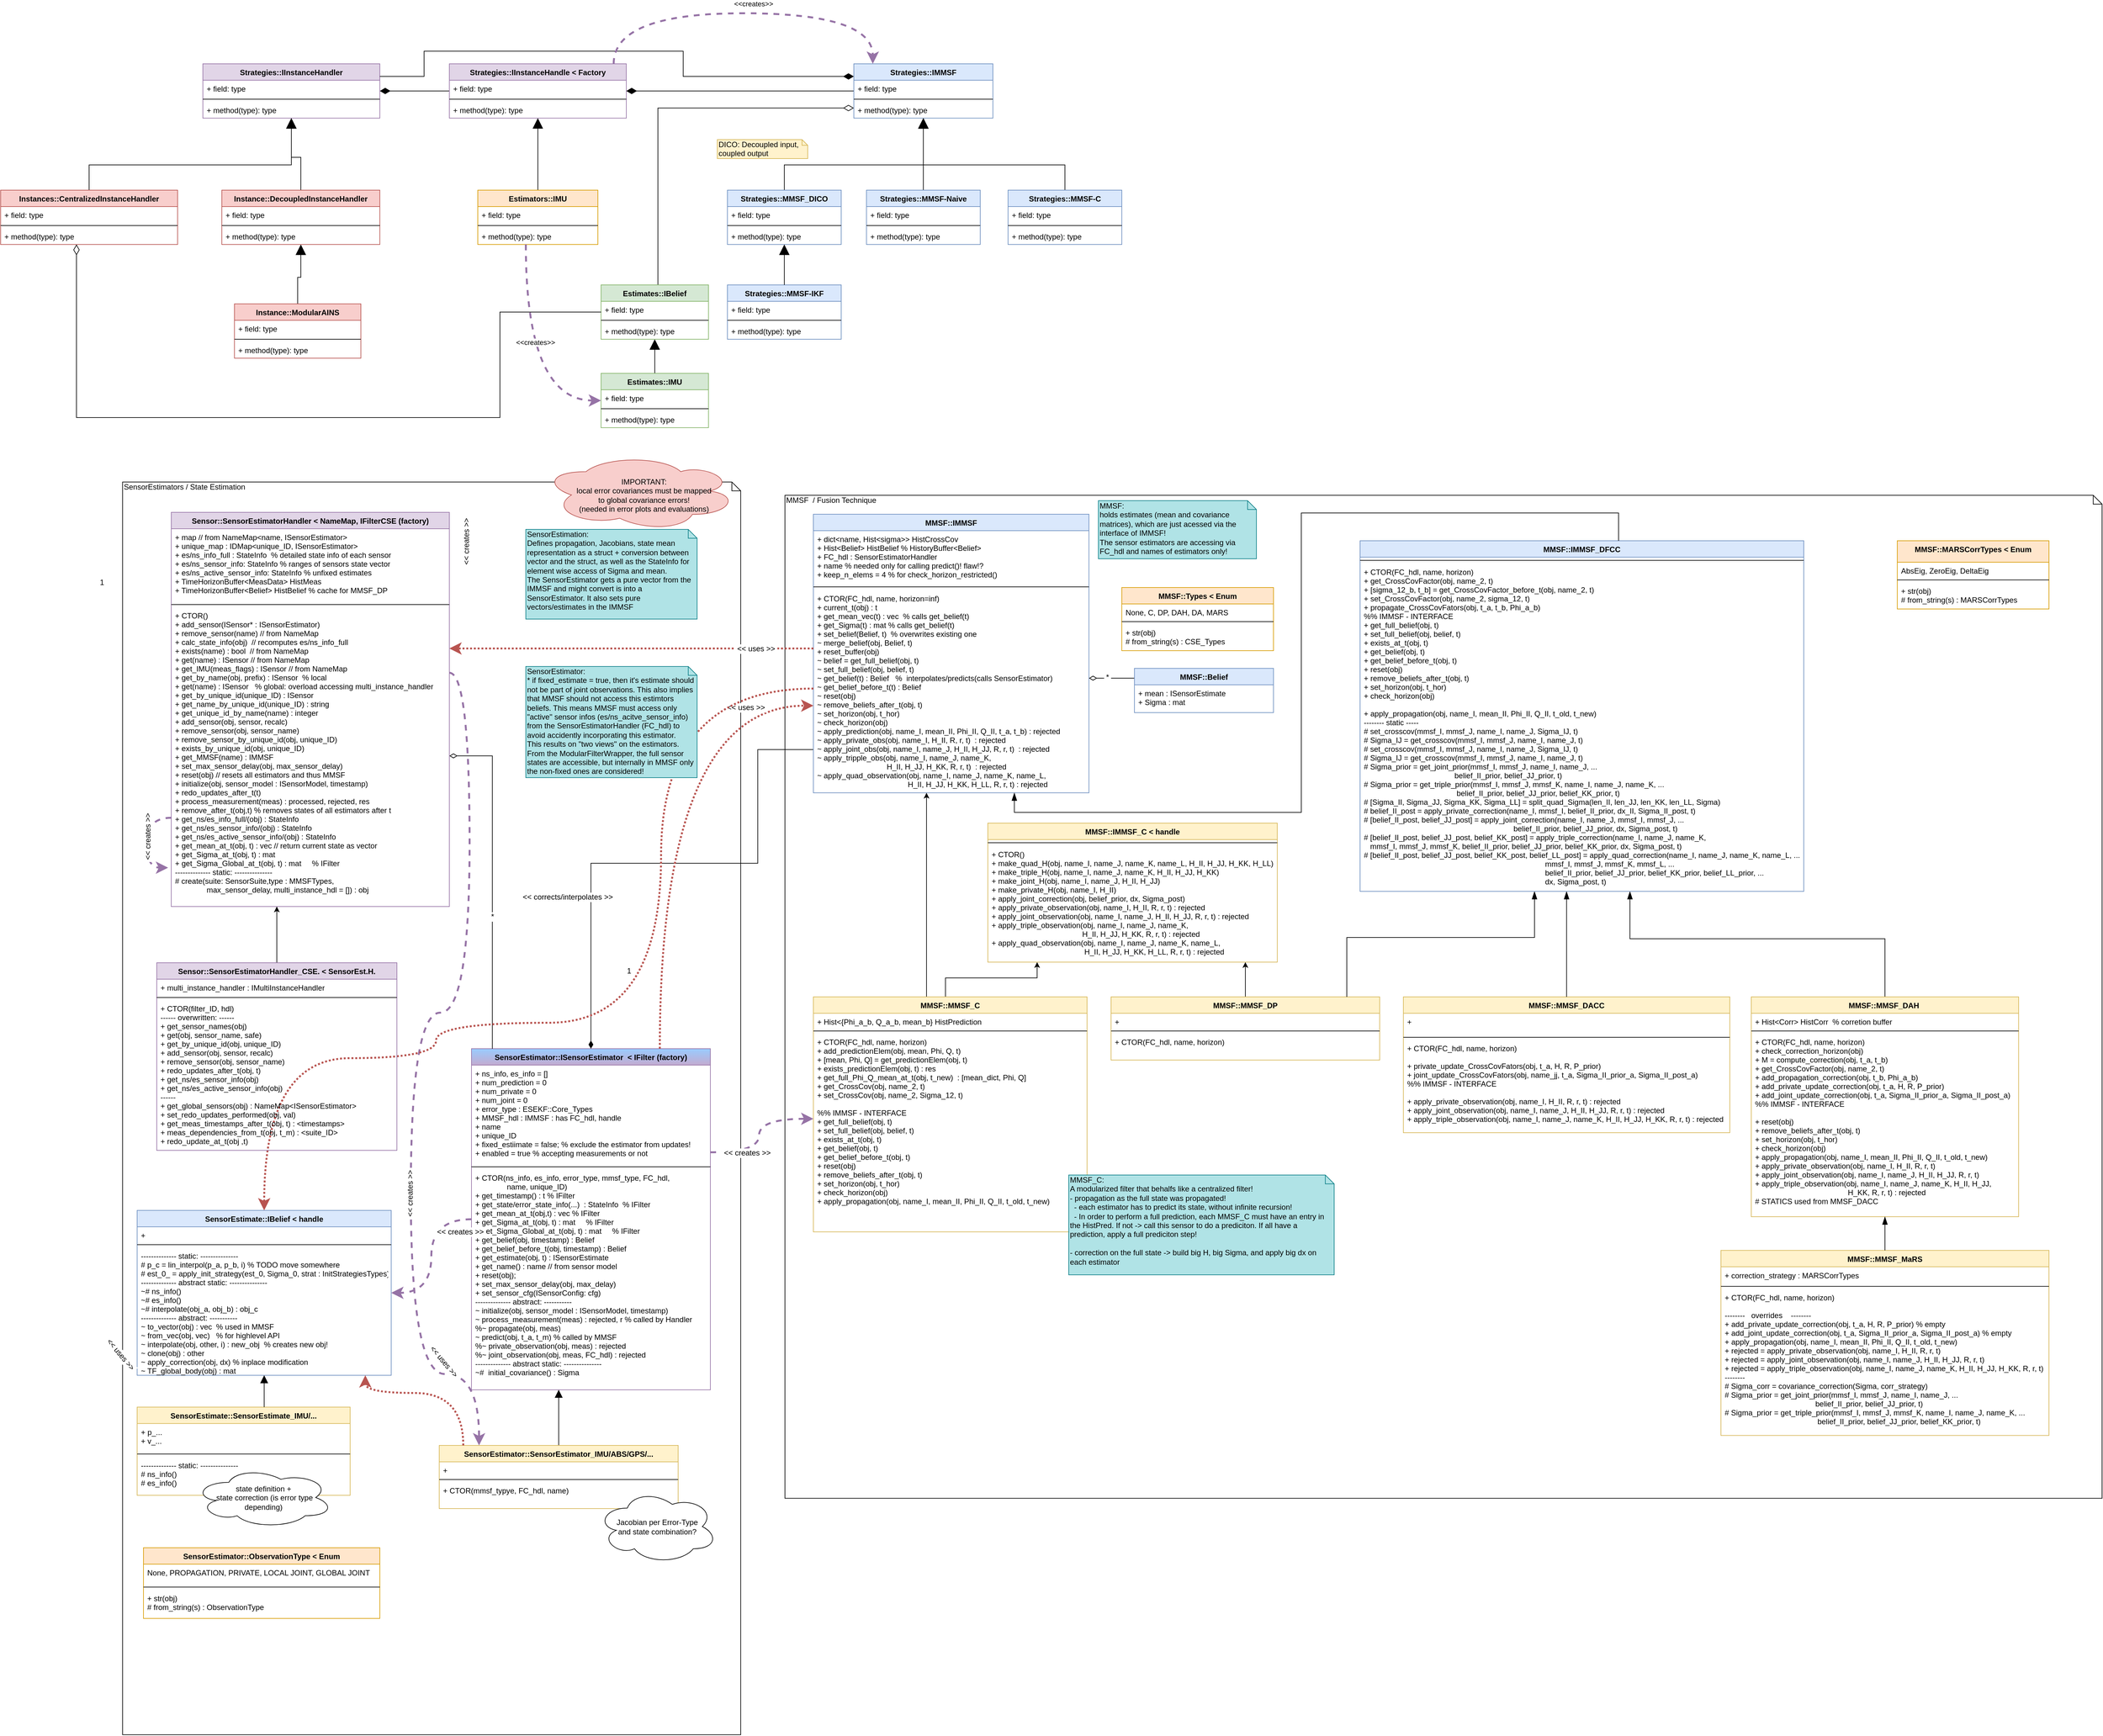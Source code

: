 <mxfile version="14.6.13" type="device" pages="3"><diagram id="Mmguz42wBmkce5T1hq0_" name="mmsf-lib"><mxGraphModel dx="2006" dy="3684" grid="1" gridSize="10" guides="1" tooltips="1" connect="1" arrows="1" fold="1" page="1" pageScale="1" pageWidth="1169" pageHeight="827" math="0" shadow="0"><root><mxCell id="0"/><mxCell id="1" parent="0"/><mxCell id="4eaKP20LkxbV_RjpNiye-1" value="MMSF&amp;nbsp; / Fusion Technique" style="shape=note;whiteSpace=wrap;html=1;size=14;verticalAlign=top;align=left;spacingTop=-6;" parent="1" vertex="1"><mxGeometry x="1361" y="-1157" width="2084" height="1587.75" as="geometry"/></mxCell><mxCell id="4eaKP20LkxbV_RjpNiye-2" value="SensorEstimators / State Estimation" style="shape=note;whiteSpace=wrap;html=1;size=14;verticalAlign=top;align=left;spacingTop=-6;" parent="1" vertex="1"><mxGeometry x="313" y="-1178" width="978" height="1983" as="geometry"/></mxCell><mxCell id="4eaKP20LkxbV_RjpNiye-3" value="SensorEstimator::ISensorEstimator  &lt; IFilter (factory)" style="swimlane;fontStyle=1;align=center;verticalAlign=top;childLayout=stackLayout;horizontal=1;startSize=26;horizontalStack=0;resizeParent=1;resizeParentMax=0;resizeLast=0;collapsible=1;marginBottom=0;fillColor=#99CCFF;strokeColor=#9673a6;gradientColor=#C3ABD0;" parent="1" vertex="1"><mxGeometry x="865" y="-281" width="378" height="540" as="geometry"/></mxCell><mxCell id="4eaKP20LkxbV_RjpNiye-4" value="+ ns_info, es_info = []&#10;+ num_prediction = 0&#10;+ num_private = 0&#10;+ num_joint = 0&#10;+ error_type : ESEKF::Core_Types&#10;+ MMSF_hdl : IMMSF : has FC_hdl, handle&#10;+ name &#10;+ unique_ID&#10;+ fixed_estiimate = false; % exclude the estimator from updates!&#10;+ enabled = true % accepting measurements or not" style="text;strokeColor=none;fillColor=none;align=left;verticalAlign=top;spacingLeft=4;spacingRight=4;overflow=hidden;rotatable=0;points=[[0,0.5],[1,0.5]];portConstraint=eastwest;" parent="4eaKP20LkxbV_RjpNiye-3" vertex="1"><mxGeometry y="26" width="378" height="157" as="geometry"/></mxCell><mxCell id="4eaKP20LkxbV_RjpNiye-5" value="" style="line;strokeWidth=1;fillColor=none;align=left;verticalAlign=middle;spacingTop=-1;spacingLeft=3;spacingRight=3;rotatable=0;labelPosition=right;points=[];portConstraint=eastwest;" parent="4eaKP20LkxbV_RjpNiye-3" vertex="1"><mxGeometry y="183" width="378" height="8" as="geometry"/></mxCell><mxCell id="4eaKP20LkxbV_RjpNiye-6" value="+ CTOR(ns_info, es_info, error_type, mmsf_type, FC_hdl, &#10;               name, unique_ID)&#10;+ get_timestamp() : t % IFilter&#10;+ get_state/error_state_info(...)  : StateInfo  % IFilter&#10;+ get_mean_at_t(obj,t) : vec % IFilter&#10;+ get_Sigma_at_t(obj, t) : mat     % IFilter&#10;+ get_Sigma_Global_at_t(obj, t) : mat     % IFilter&#10;+ get_belief(obj, timestamp) : Belief&#10;+ get_belief_before_t(obj, timestamp) : Belief&#10;+ get_estimate(obj, t) : ISensorEstimate&#10;+ get_name() : name // from sensor model&#10;+ reset(obj);&#10;+ set_max_sensor_delay(obj, max_delay)&#10;+ set_sensor_cfg(ISensorConfig: cfg)&#10;-------------- abstract: -----------&#10;~ initialize(obj, sensor_model : ISensorModel, timestamp)&#10;~ process_measurement(meas) : rejected, r % called by Handler&#10;%~ propagate(obj, meas) &#10;~ predict(obj, t_a, t_m) % called by MMSF&#10;%~ private_observation(obj, meas) : rejected&#10;%~ joint_observation(obj, meas, FC_hdl) : rejected&#10;-------------- abstract static: ---------------&#10;~#  initial_covariance() : Sigma" style="text;strokeColor=none;fillColor=none;align=left;verticalAlign=top;spacingLeft=4;spacingRight=4;overflow=hidden;rotatable=0;points=[[0,0.5],[1,0.5]];portConstraint=eastwest;fontStyle=0" parent="4eaKP20LkxbV_RjpNiye-3" vertex="1"><mxGeometry y="191" width="378" height="349" as="geometry"/></mxCell><mxCell id="4eaKP20LkxbV_RjpNiye-7" value="Sensor::SensorEstimatorHandler &lt; NameMap, IFilterCSE (factory)" style="swimlane;fontStyle=1;align=center;verticalAlign=top;childLayout=stackLayout;horizontal=1;startSize=26;horizontalStack=0;resizeParent=1;resizeParentMax=0;resizeLast=0;collapsible=1;marginBottom=0;fillColor=#e1d5e7;strokeColor=#9673a6;" parent="1" vertex="1"><mxGeometry x="390" y="-1130" width="440" height="624" as="geometry"/></mxCell><mxCell id="4eaKP20LkxbV_RjpNiye-8" value="+ map // from NameMap&lt;name, ISensorEstimator&gt;&#10;+ unique_map : IDMap&lt;unique_ID, ISensorEstimator&gt;&#10;+ es/ns_info_full : StateInfo  % detailed state info of each sensor&#10;+ es/ns_sensor_info: StateInfo % ranges of sensors state vector&#10;+ es/ns_active_sensor_info: StateInfo % unfixed estimates&#10;+ TimeHorizonBuffer&lt;MeasData&gt; HistMeas&#10;+ TimeHorizonBuffer&lt;Belief&gt; HistBelief % cache for MMSF_DP" style="text;strokeColor=none;fillColor=none;align=left;verticalAlign=top;spacingLeft=4;spacingRight=4;overflow=hidden;rotatable=0;points=[[0,0.5],[1,0.5]];portConstraint=eastwest;" parent="4eaKP20LkxbV_RjpNiye-7" vertex="1"><mxGeometry y="26" width="440" height="116" as="geometry"/></mxCell><mxCell id="4eaKP20LkxbV_RjpNiye-9" value="" style="line;strokeWidth=1;fillColor=none;align=left;verticalAlign=middle;spacingTop=-1;spacingLeft=3;spacingRight=3;rotatable=0;labelPosition=right;points=[];portConstraint=eastwest;" parent="4eaKP20LkxbV_RjpNiye-7" vertex="1"><mxGeometry y="142" width="440" height="8" as="geometry"/></mxCell><mxCell id="4eaKP20LkxbV_RjpNiye-10" value="+ CTOR()&#10;+ add_sensor(ISensor* : ISensorEstimator)&#10;+ remove_sensor(name) // from NameMap&#10;+ calc_state_info(obj)  // recomputes es/ns_info_full&#10;+ exists(name) : bool  // from NameMap&#10;+ get(name) : ISensor // from NameMap&#10;+ get_IMU(meas_flags) : ISensor // from NameMap&#10;+ get_by_name(obj, prefix) : ISensor  % local&#10;+ get(name) : ISensor   % global: overload accessing multi_instance_handler&#10;+ get_by_unique_id(unique_ID) : ISensor&#10;+ get_name_by_unique_id(unique_ID) : string&#10;+ get_unique_id_by_name(name) : integer&#10;+ add_sensor(obj, sensor, recalc)&#10;+ remove_sensor(obj, sensor_name)&#10;+ remove_sensor_by_unique_id(obj, unique_ID)&#10;+ exists_by_unique_id(obj, unique_ID)&#10;+ get_MMSF(name) : IMMSF&#10;+ set_max_sensor_delay(obj, max_sensor_delay)&#10;+ reset(obj) // resets all estimators and thus MMSF&#10;+ initialize(obj, sensor_model : ISensorModel, timestamp)&#10;+ redo_updates_after_t(t)&#10;+ process_measurement(meas) : processed, rejected, res&#10;+ remove_after_t(obj,t) % removes states of all estimators after t&#10;+ get_ns/es_info_full/(obj) : StateInfo&#10;+ get_ns/es_sensor_info/(obj) : StateInfo&#10;+ get_ns/es_active_sensor_info/(obj) : StateInfo&#10;+ get_mean_at_t(obj, t) : vec // return current state as vector&#10;+ get_Sigma_at_t(obj, t) : mat&#10;+ get_Sigma_Global_at_t(obj, t) : mat     % IFilter&#10;-------------- static: ---------------&#10;# create(suite: SensorSuite,type : MMSFTypes, &#10;               max_sensor_delay, multi_instance_hdl = []) : obj" style="text;strokeColor=none;fillColor=none;align=left;verticalAlign=top;spacingLeft=4;spacingRight=4;overflow=hidden;rotatable=0;points=[[0,0.5],[1,0.5]];portConstraint=eastwest;fontStyle=0" parent="4eaKP20LkxbV_RjpNiye-7" vertex="1"><mxGeometry y="150" width="440" height="474" as="geometry"/></mxCell><mxCell id="4eaKP20LkxbV_RjpNiye-11" style="edgeStyle=orthogonalEdgeStyle;rounded=0;orthogonalLoop=1;jettySize=auto;html=1;startSize=10;endArrow=classic;endFill=1;endSize=10;dashed=1;fillColor=#e1d5e7;strokeColor=#9673a6;strokeWidth=3;curved=1;" parent="4eaKP20LkxbV_RjpNiye-7" edge="1"><mxGeometry relative="1" as="geometry"><mxPoint y="483.48" as="sourcePoint"/><mxPoint x="-5" y="562.514" as="targetPoint"/><Array as="points"><mxPoint x="-39" y="484"/><mxPoint x="-39" y="562"/></Array></mxGeometry></mxCell><mxCell id="4eaKP20LkxbV_RjpNiye-12" value="&amp;nbsp;&amp;lt;&amp;lt; creates &amp;gt;&amp;gt;&amp;nbsp;" style="text;html=1;resizable=0;points=[];align=center;verticalAlign=middle;labelBackgroundColor=#ffffff;direction=west;rotation=-90;" parent="4eaKP20LkxbV_RjpNiye-11" vertex="1" connectable="0"><mxGeometry x="-0.292" y="12" relative="1" as="geometry"><mxPoint x="-10" y="15" as="offset"/></mxGeometry></mxCell><mxCell id="4eaKP20LkxbV_RjpNiye-13" style="edgeStyle=orthogonalEdgeStyle;rounded=0;orthogonalLoop=1;jettySize=auto;html=1;endArrow=blockThin;endFill=1;endSize=10;startSize=10;" parent="1" source="4eaKP20LkxbV_RjpNiye-14" target="4eaKP20LkxbV_RjpNiye-94" edge="1"><mxGeometry relative="1" as="geometry"><mxPoint x="1593.5" y="-778" as="targetPoint"/><Array as="points"><mxPoint x="3101" y="-455"/><mxPoint x="2698" y="-455"/></Array></mxGeometry></mxCell><mxCell id="4eaKP20LkxbV_RjpNiye-14" value="MMSF::MMSF_DAH " style="swimlane;fontStyle=1;align=center;verticalAlign=top;childLayout=stackLayout;horizontal=1;startSize=26;horizontalStack=0;resizeParent=1;resizeParentMax=0;resizeLast=0;collapsible=1;marginBottom=0;fillColor=#fff2cc;strokeColor=#d6b656;" parent="1" vertex="1"><mxGeometry x="2890" y="-363" width="423" height="348" as="geometry"/></mxCell><mxCell id="4eaKP20LkxbV_RjpNiye-15" value="+ Hist&lt;Corr&gt; HistCorr  % corretion buffer" style="text;strokeColor=none;fillColor=none;align=left;verticalAlign=top;spacingLeft=4;spacingRight=4;overflow=hidden;rotatable=0;points=[[0,0.5],[1,0.5]];portConstraint=eastwest;" parent="4eaKP20LkxbV_RjpNiye-14" vertex="1"><mxGeometry y="26" width="423" height="24" as="geometry"/></mxCell><mxCell id="4eaKP20LkxbV_RjpNiye-16" value="" style="line;strokeWidth=1;fillColor=none;align=left;verticalAlign=middle;spacingTop=-1;spacingLeft=3;spacingRight=3;rotatable=0;labelPosition=right;points=[];portConstraint=eastwest;" parent="4eaKP20LkxbV_RjpNiye-14" vertex="1"><mxGeometry y="50" width="423" height="8" as="geometry"/></mxCell><mxCell id="4eaKP20LkxbV_RjpNiye-17" value="+ CTOR(FC_hdl, name, horizon)&#10;+ check_correction_horizon(obj)&#10;+ M = compute_correction(obj, t_a, t_b)&#10;+ get_CrossCovFactor(obj, name_2, t)&#10;+ add_propagation_correction(obj, t_b, Phi_a_b)&#10;+ add_private_update_correction(obj, t_a, H, R, P_prior)&#10;+ add_joint_update_correction(obj, t_a, Sigma_II_prior_a, Sigma_II_post_a)&#10;%% IMMSF - INTERFACE&#10;&#10;+ reset(obj)&#10;+ remove_beliefs_after_t(obj, t)&#10;+ set_horizon(obj, t_hor)&#10;+ check_horizon(obj)&#10;+ apply_propagation(obj, name_I, mean_II, Phi_II, Q_II, t_old, t_new)&#10;+ apply_private_observation(obj, name_I, H_II, R, r, t)&#10;+ apply_joint_observation(obj, name_I, name_J, H_II, H_JJ, R, r, t)&#10;+ apply_triple_observation(obj, name_I, name_J, name_K, H_II, H_JJ, &#10;                                            H_KK, R, r, t) : rejected&#10;# STATICS used from MMSF_DACC" style="text;strokeColor=none;fillColor=none;align=left;verticalAlign=top;spacingLeft=4;spacingRight=4;overflow=hidden;rotatable=0;points=[[0,0.5],[1,0.5]];portConstraint=eastwest;fontStyle=0" parent="4eaKP20LkxbV_RjpNiye-14" vertex="1"><mxGeometry y="58" width="423" height="290" as="geometry"/></mxCell><mxCell id="4eaKP20LkxbV_RjpNiye-18" style="edgeStyle=orthogonalEdgeStyle;rounded=0;orthogonalLoop=1;jettySize=auto;html=1;endArrow=diamondThin;endFill=1;endSize=10;startSize=10;" parent="1" source="4eaKP20LkxbV_RjpNiye-22" target="4eaKP20LkxbV_RjpNiye-3" edge="1"><mxGeometry relative="1" as="geometry"><Array as="points"><mxPoint x="1318" y="-754.5"/><mxPoint x="1318" y="-574.5"/></Array></mxGeometry></mxCell><mxCell id="4eaKP20LkxbV_RjpNiye-19" value="&amp;nbsp;1&amp;nbsp;" style="text;html=1;resizable=0;points=[];align=center;verticalAlign=middle;labelBackgroundColor=#ffffff;direction=south;" parent="4eaKP20LkxbV_RjpNiye-18" vertex="1" connectable="0"><mxGeometry x="0.703" y="-3" relative="1" as="geometry"><mxPoint x="63" y="-0.5" as="offset"/></mxGeometry></mxCell><mxCell id="4eaKP20LkxbV_RjpNiye-20" style="edgeStyle=orthogonalEdgeStyle;rounded=0;orthogonalLoop=1;jettySize=auto;html=1;startSize=10;endArrow=diamondThin;endFill=0;endSize=10;" parent="1" source="4eaKP20LkxbV_RjpNiye-3" target="4eaKP20LkxbV_RjpNiye-7" edge="1"><mxGeometry relative="1" as="geometry"><mxPoint x="423" y="-859" as="sourcePoint"/><Array as="points"><mxPoint x="898" y="-744.5"/></Array><mxPoint x="422" y="-604" as="targetPoint"/></mxGeometry></mxCell><mxCell id="4eaKP20LkxbV_RjpNiye-21" value="&amp;nbsp;*&amp;nbsp;" style="text;html=1;resizable=0;points=[];align=center;verticalAlign=middle;labelBackgroundColor=#ffffff;" parent="4eaKP20LkxbV_RjpNiye-20" vertex="1" connectable="0"><mxGeometry x="-0.275" y="2" relative="1" as="geometry"><mxPoint x="2" y="-16.5" as="offset"/></mxGeometry></mxCell><mxCell id="4eaKP20LkxbV_RjpNiye-22" value="MMSF::IMMSF" style="swimlane;fontStyle=1;align=center;verticalAlign=top;childLayout=stackLayout;horizontal=1;startSize=26;horizontalStack=0;resizeParent=1;resizeParentMax=0;resizeLast=0;collapsible=1;marginBottom=0;fillColor=#dae8fc;strokeColor=#6c8ebf;" parent="1" vertex="1"><mxGeometry x="1406" y="-1127" width="436" height="441" as="geometry"/></mxCell><mxCell id="4eaKP20LkxbV_RjpNiye-23" value="+ dict&lt;name, Hist&lt;sigma&gt;&gt; HistCrossCov&#10;+ Hist&lt;Belief&gt; HistBelief % HistoryBuffer&lt;Belief&gt;&#10;+ FC_hdl : SensorEstimatorHandler&#10;+ name % needed only for calling predict()! flaw!?&#10;+ keep_n_elems = 4 % for check_horizon_restricted()" style="text;strokeColor=none;fillColor=none;align=left;verticalAlign=top;spacingLeft=4;spacingRight=4;overflow=hidden;rotatable=0;points=[[0,0.5],[1,0.5]];portConstraint=eastwest;" parent="4eaKP20LkxbV_RjpNiye-22" vertex="1"><mxGeometry y="26" width="436" height="84" as="geometry"/></mxCell><mxCell id="4eaKP20LkxbV_RjpNiye-24" value="" style="line;strokeWidth=1;fillColor=none;align=left;verticalAlign=middle;spacingTop=-1;spacingLeft=3;spacingRight=3;rotatable=0;labelPosition=right;points=[];portConstraint=eastwest;" parent="4eaKP20LkxbV_RjpNiye-22" vertex="1"><mxGeometry y="110" width="436" height="10" as="geometry"/></mxCell><mxCell id="4eaKP20LkxbV_RjpNiye-25" value="+ CTOR(FC_hdl, name, horizon=inf)&#10;+ current_t(obj) : t &#10;+ get_mean_vec(t) : vec  % calls get_belief(t)&#10;+ get_Sigma(t) : mat % calls get_belief(t)&#10;+ set_belief(Belief, t)  % overwrites existing one&#10;~ merge_belief(obj, Belief, t)&#10;+ reset_buffer(obj)&#10;~ belief = get_full_belief(obj, t)&#10;~ set_full_belief(obj, belief, t)&#10;~ get_belief(t) : Belief   %  interpolates/predicts(calls SensorEstimator)&#10;~ get_belief_before_t(t) : Belief&#10;~ reset(obj)&#10;~ remove_beliefs_after_t(obj, t)&#10;~ set_horizon(obj, t_hor)&#10;~ check_horizon(obj)&#10;~ apply_prediction(obj, name_I, mean_II, Phi_II, Q_II, t_a, t_b) : rejected&#10;~ apply_private_obs(obj, name_I, H_II, R, r, t)  : rejected&#10;~ apply_joint_obs(obj, name_I, name_J, H_II, H_JJ, R, r, t)  : rejected&#10;~ apply_tripple_obs(obj, name_I, name_J, name_K,&#10;                                 H_II, H_JJ, H_KK, R, r, t)  : rejected&#10;~ apply_quad_observation(obj, name_I, name_J, name_K, name_L, &#10;                                           H_II, H_JJ, H_KK, H_LL, R, r, t) : rejected&#10;" style="text;strokeColor=none;fillColor=none;align=left;verticalAlign=top;spacingLeft=4;spacingRight=4;overflow=hidden;rotatable=0;points=[[0,0.5],[1,0.5]];portConstraint=eastwest;fontStyle=0" parent="4eaKP20LkxbV_RjpNiye-22" vertex="1"><mxGeometry y="120" width="436" height="321" as="geometry"/></mxCell><mxCell id="4eaKP20LkxbV_RjpNiye-26" style="edgeStyle=orthogonalEdgeStyle;rounded=0;orthogonalLoop=1;jettySize=auto;html=1;startSize=10;endArrow=classic;endFill=1;endSize=10;dashed=1;fillColor=#f8cecc;strokeColor=#b85450;strokeWidth=3;dashPattern=1 1;curved=1;" parent="1" source="4eaKP20LkxbV_RjpNiye-22" target="4eaKP20LkxbV_RjpNiye-7" edge="1"><mxGeometry relative="1" as="geometry"><mxPoint x="1008" y="-887.5" as="targetPoint"/><Array as="points"><mxPoint x="1098" y="-914.5"/><mxPoint x="1098" y="-914.5"/></Array></mxGeometry></mxCell><mxCell id="4eaKP20LkxbV_RjpNiye-27" value="&amp;nbsp;&amp;lt;&amp;lt; uses &amp;gt;&amp;gt;&amp;nbsp;" style="text;html=1;resizable=0;points=[];align=center;verticalAlign=middle;labelBackgroundColor=#ffffff;" parent="4eaKP20LkxbV_RjpNiye-26" vertex="1" connectable="0"><mxGeometry x="-0.021" y="6" relative="1" as="geometry"><mxPoint x="191" y="-6" as="offset"/></mxGeometry></mxCell><mxCell id="4eaKP20LkxbV_RjpNiye-28" style="edgeStyle=orthogonalEdgeStyle;rounded=0;orthogonalLoop=1;jettySize=auto;html=1;startSize=10;endArrow=block;endFill=1;endSize=10;" parent="1" source="4eaKP20LkxbV_RjpNiye-29" target="4eaKP20LkxbV_RjpNiye-3" edge="1"><mxGeometry relative="1" as="geometry"><Array as="points"><mxPoint x="874" y="36.5"/><mxPoint x="874" y="36.5"/></Array></mxGeometry></mxCell><mxCell id="4eaKP20LkxbV_RjpNiye-29" value="SensorEstimator::SensorEstimator_IMU/ABS/GPS/..." style="swimlane;fontStyle=1;align=center;verticalAlign=top;childLayout=stackLayout;horizontal=1;startSize=26;horizontalStack=0;resizeParent=1;resizeParentMax=0;resizeLast=0;collapsible=1;marginBottom=0;fillColor=#fff2cc;strokeColor=#d6b656;" parent="1" vertex="1"><mxGeometry x="814" y="347" width="378" height="100" as="geometry"/></mxCell><mxCell id="4eaKP20LkxbV_RjpNiye-30" value="+" style="text;strokeColor=none;fillColor=none;align=left;verticalAlign=top;spacingLeft=4;spacingRight=4;overflow=hidden;rotatable=0;points=[[0,0.5],[1,0.5]];portConstraint=eastwest;" parent="4eaKP20LkxbV_RjpNiye-29" vertex="1"><mxGeometry y="26" width="378" height="24" as="geometry"/></mxCell><mxCell id="4eaKP20LkxbV_RjpNiye-31" value="" style="line;strokeWidth=1;fillColor=none;align=left;verticalAlign=middle;spacingTop=-1;spacingLeft=3;spacingRight=3;rotatable=0;labelPosition=right;points=[];portConstraint=eastwest;" parent="4eaKP20LkxbV_RjpNiye-29" vertex="1"><mxGeometry y="50" width="378" height="8" as="geometry"/></mxCell><mxCell id="4eaKP20LkxbV_RjpNiye-32" value="+ CTOR(mmsf_typye, FC_hdl, name)&#10;" style="text;strokeColor=none;fillColor=none;align=left;verticalAlign=top;spacingLeft=4;spacingRight=4;overflow=hidden;rotatable=0;points=[[0,0.5],[1,0.5]];portConstraint=eastwest;fontStyle=0" parent="4eaKP20LkxbV_RjpNiye-29" vertex="1"><mxGeometry y="58" width="378" height="42" as="geometry"/></mxCell><mxCell id="4eaKP20LkxbV_RjpNiye-33" value="MMSF::Types &lt; Enum" style="swimlane;fontStyle=1;align=center;verticalAlign=top;childLayout=stackLayout;horizontal=1;startSize=26;horizontalStack=0;resizeParent=1;resizeParentMax=0;resizeLast=0;collapsible=1;marginBottom=0;fillColor=#ffe6cc;strokeColor=#d79b00;" parent="1" vertex="1"><mxGeometry x="1894" y="-1011" width="240" height="100" as="geometry"/></mxCell><mxCell id="4eaKP20LkxbV_RjpNiye-34" value="None, C, DP, DAH, DA, MARS &#10;&#10;" style="text;strokeColor=none;fillColor=none;align=left;verticalAlign=top;spacingLeft=4;spacingRight=4;overflow=hidden;rotatable=0;points=[[0,0.5],[1,0.5]];portConstraint=eastwest;fontStyle=0" parent="4eaKP20LkxbV_RjpNiye-33" vertex="1"><mxGeometry y="26" width="240" height="24" as="geometry"/></mxCell><mxCell id="4eaKP20LkxbV_RjpNiye-35" value="" style="line;strokeWidth=1;fillColor=none;align=left;verticalAlign=middle;spacingTop=-1;spacingLeft=3;spacingRight=3;rotatable=0;labelPosition=right;points=[];portConstraint=eastwest;" parent="4eaKP20LkxbV_RjpNiye-33" vertex="1"><mxGeometry y="50" width="240" height="8" as="geometry"/></mxCell><mxCell id="4eaKP20LkxbV_RjpNiye-36" value="+ str(obj)&#10;# from_string(s) : CSE_Types" style="text;strokeColor=none;fillColor=none;align=left;verticalAlign=top;spacingLeft=4;spacingRight=4;overflow=hidden;rotatable=0;points=[[0,0.5],[1,0.5]];portConstraint=eastwest;" parent="4eaKP20LkxbV_RjpNiye-33" vertex="1"><mxGeometry y="58" width="240" height="42" as="geometry"/></mxCell><mxCell id="4eaKP20LkxbV_RjpNiye-37" style="edgeStyle=orthogonalEdgeStyle;rounded=0;orthogonalLoop=1;jettySize=auto;html=1;" parent="1" source="4eaKP20LkxbV_RjpNiye-39" target="4eaKP20LkxbV_RjpNiye-104" edge="1"><mxGeometry relative="1" as="geometry"><Array as="points"><mxPoint x="1615" y="-393"/><mxPoint x="1760" y="-393"/></Array></mxGeometry></mxCell><mxCell id="4eaKP20LkxbV_RjpNiye-38" style="edgeStyle=orthogonalEdgeStyle;rounded=0;orthogonalLoop=1;jettySize=auto;html=1;exitX=0.5;exitY=0;exitDx=0;exitDy=0;" parent="1" source="4eaKP20LkxbV_RjpNiye-39" target="4eaKP20LkxbV_RjpNiye-22" edge="1"><mxGeometry relative="1" as="geometry"><Array as="points"><mxPoint x="1585" y="-547"/><mxPoint x="1585" y="-547"/></Array></mxGeometry></mxCell><mxCell id="4eaKP20LkxbV_RjpNiye-39" value="MMSF::MMSF_C" style="swimlane;fontStyle=1;align=center;verticalAlign=top;childLayout=stackLayout;horizontal=1;startSize=26;horizontalStack=0;resizeParent=1;resizeParentMax=0;resizeLast=0;collapsible=1;marginBottom=0;fillColor=#fff2cc;strokeColor=#d6b656;" parent="1" vertex="1"><mxGeometry x="1406" y="-363" width="433" height="372" as="geometry"/></mxCell><mxCell id="4eaKP20LkxbV_RjpNiye-40" value="+ Hist&lt;{Phi_a_b, Q_a_b, mean_b} HistPrediction" style="text;strokeColor=none;fillColor=none;align=left;verticalAlign=top;spacingLeft=4;spacingRight=4;overflow=hidden;rotatable=0;points=[[0,0.5],[1,0.5]];portConstraint=eastwest;" parent="4eaKP20LkxbV_RjpNiye-39" vertex="1"><mxGeometry y="26" width="433" height="24" as="geometry"/></mxCell><mxCell id="4eaKP20LkxbV_RjpNiye-41" value="" style="line;strokeWidth=1;fillColor=none;align=left;verticalAlign=middle;spacingTop=-1;spacingLeft=3;spacingRight=3;rotatable=0;labelPosition=right;points=[];portConstraint=eastwest;" parent="4eaKP20LkxbV_RjpNiye-39" vertex="1"><mxGeometry y="50" width="433" height="8" as="geometry"/></mxCell><mxCell id="4eaKP20LkxbV_RjpNiye-42" value="+ CTOR(FC_hdl, name, horizon)&#10;+ add_predictionElem(obj, mean, Phi, Q, t)&#10;+ [mean, Phi, Q] = get_predictionElem(obj, t)&#10;+ exists_predictionElem(obj, t) : res&#10;+ get_full_Phi_Q_mean_at_t(obj, t_new)  : [mean_dict, Phi, Q]&#10;+ get_CrossCov(obj, name_2, t)&#10;+ set_CrossCov(obj, name_2, Sigma_12, t)&#10;&#10;%% IMMSF - INTERFACE&#10;+ get_full_belief(obj, t)&#10;+ set_full_belief(obj, belief, t)&#10;+ exists_at_t(obj, t)&#10;+ get_belief(obj, t)&#10;+ get_belief_before_t(obj, t)&#10;+ reset(obj)&#10;+ remove_beliefs_after_t(obj, t)&#10;+ set_horizon(obj, t_hor)&#10;+ check_horizon(obj)&#10;+ apply_propagation(obj, name_I, mean_II, Phi_II, Q_II, t_old, t_new)&#10;" style="text;strokeColor=none;fillColor=none;align=left;verticalAlign=top;spacingLeft=4;spacingRight=4;overflow=hidden;rotatable=0;points=[[0,0.5],[1,0.5]];portConstraint=eastwest;fontStyle=0" parent="4eaKP20LkxbV_RjpNiye-39" vertex="1"><mxGeometry y="58" width="433" height="314" as="geometry"/></mxCell><mxCell id="4eaKP20LkxbV_RjpNiye-43" style="edgeStyle=orthogonalEdgeStyle;rounded=0;orthogonalLoop=1;jettySize=auto;html=1;startSize=10;endArrow=classic;endFill=1;endSize=10;dashed=1;fillColor=#e1d5e7;strokeColor=#9673a6;strokeWidth=3;curved=1;" parent="1" source="4eaKP20LkxbV_RjpNiye-3" target="4eaKP20LkxbV_RjpNiye-39" edge="1"><mxGeometry relative="1" as="geometry"><mxPoint x="768" y="-536.5" as="sourcePoint"/><mxPoint x="1260" y="-641.118" as="targetPoint"/><Array as="points"><mxPoint x="1320" y="-117"/><mxPoint x="1320" y="-170"/></Array></mxGeometry></mxCell><mxCell id="4eaKP20LkxbV_RjpNiye-44" value="&amp;nbsp;&amp;lt;&amp;lt; creates &amp;gt;&amp;gt;&amp;nbsp;" style="text;html=1;resizable=0;points=[];align=center;verticalAlign=middle;labelBackgroundColor=#ffffff;direction=north;" parent="4eaKP20LkxbV_RjpNiye-43" vertex="1" connectable="0"><mxGeometry x="-0.292" y="12" relative="1" as="geometry"><mxPoint x="-19" y="12.5" as="offset"/></mxGeometry></mxCell><mxCell id="4eaKP20LkxbV_RjpNiye-45" value="SensorEstimation:&lt;br&gt;Defines propagation, Jacobians, state mean representation as a struct + conversion between vector and the struct, as well as the StateInfo for element wise access of Sigma and mean.&lt;br&gt;The SensorEstimator gets a pure vector from the IMMSF and might convert is into a SensorEstimator. It also sets pure vectors/estimates in the IMMSF&amp;nbsp;&amp;nbsp;" style="shape=note;whiteSpace=wrap;html=1;size=14;verticalAlign=top;align=left;spacingTop=-6;fillColor=#b0e3e6;strokeColor=#0e8088;" parent="1" vertex="1"><mxGeometry x="951" y="-1103" width="271" height="142" as="geometry"/></mxCell><mxCell id="4eaKP20LkxbV_RjpNiye-46" value="Jacobian per Error-Type &lt;br&gt;and state combination?" style="ellipse;shape=cloud;whiteSpace=wrap;html=1;" parent="1" vertex="1"><mxGeometry x="1064" y="417" width="190" height="117" as="geometry"/></mxCell><mxCell id="4eaKP20LkxbV_RjpNiye-47" value="SensorEstimate::IBelief &lt; handle" style="swimlane;fontStyle=1;align=center;verticalAlign=top;childLayout=stackLayout;horizontal=1;startSize=26;horizontalStack=0;resizeParent=1;resizeParentMax=0;resizeLast=0;collapsible=1;marginBottom=0;fillColor=#dae8fc;strokeColor=#6c8ebf;" parent="1" vertex="1"><mxGeometry x="336" y="-25" width="402" height="260.997" as="geometry"/></mxCell><mxCell id="4eaKP20LkxbV_RjpNiye-48" value="+" style="text;strokeColor=none;fillColor=none;align=left;verticalAlign=top;spacingLeft=4;spacingRight=4;overflow=hidden;rotatable=0;points=[[0,0.5],[1,0.5]];portConstraint=eastwest;" parent="4eaKP20LkxbV_RjpNiye-47" vertex="1"><mxGeometry y="26" width="402" height="24" as="geometry"/></mxCell><mxCell id="4eaKP20LkxbV_RjpNiye-49" value="" style="line;strokeWidth=1;fillColor=none;align=left;verticalAlign=middle;spacingTop=-1;spacingLeft=3;spacingRight=3;rotatable=0;labelPosition=right;points=[];portConstraint=eastwest;" parent="4eaKP20LkxbV_RjpNiye-47" vertex="1"><mxGeometry y="50" width="402" height="8.617" as="geometry"/></mxCell><mxCell id="4eaKP20LkxbV_RjpNiye-50" value="-------------- static: ---------------&#10;# p_c = lin_interpol(p_a, p_b, i) % TODO move somewhere&#10;# est_0_ = apply_init_strategy(est_0, Sigma_0, strat : InitStrategiesTypes)&#10;-------------- abstract static: ---------------&#10;~# ns_info()&#10;~# es_info()&#10;~# interpolate(obj_a, obj_b) : obj_c&#10;-------------- abstract: -----------&#10;~ to_vector(obj) : vec  % used in MMSF&#10;~ from_vec(obj, vec)   % for highlevel API&#10;~ interpolate(obj, other, i) : new_obj  % creates new obj!&#10;~ clone(obj) : other&#10;~ apply_correction(obj, dx) % inplace modification&#10;~ TF_global_body(obj) : mat" style="text;strokeColor=none;fillColor=none;align=left;verticalAlign=top;spacingLeft=4;spacingRight=4;overflow=hidden;rotatable=0;points=[[0,0.5],[1,0.5]];portConstraint=eastwest;fontStyle=0" parent="4eaKP20LkxbV_RjpNiye-47" vertex="1"><mxGeometry y="58.617" width="402" height="202.38" as="geometry"/></mxCell><mxCell id="4eaKP20LkxbV_RjpNiye-51" value="SensorEstimate::SensorEstimate_IMU/..." style="swimlane;fontStyle=1;align=center;verticalAlign=top;childLayout=stackLayout;horizontal=1;startSize=26;horizontalStack=0;resizeParent=1;resizeParentMax=0;resizeLast=0;collapsible=1;marginBottom=0;fillColor=#fff2cc;strokeColor=#d6b656;" parent="1" vertex="1"><mxGeometry x="336" y="286.37" width="337" height="139.617" as="geometry"/></mxCell><mxCell id="4eaKP20LkxbV_RjpNiye-52" value="+ p_...&#10;+ v_..." style="text;strokeColor=none;fillColor=none;align=left;verticalAlign=top;spacingLeft=4;spacingRight=4;overflow=hidden;rotatable=0;points=[[0,0.5],[1,0.5]];portConstraint=eastwest;" parent="4eaKP20LkxbV_RjpNiye-51" vertex="1"><mxGeometry y="26" width="337" height="44" as="geometry"/></mxCell><mxCell id="4eaKP20LkxbV_RjpNiye-53" value="" style="line;strokeWidth=1;fillColor=none;align=left;verticalAlign=middle;spacingTop=-1;spacingLeft=3;spacingRight=3;rotatable=0;labelPosition=right;points=[];portConstraint=eastwest;" parent="4eaKP20LkxbV_RjpNiye-51" vertex="1"><mxGeometry y="70" width="337" height="8.617" as="geometry"/></mxCell><mxCell id="4eaKP20LkxbV_RjpNiye-54" value="-------------- static: ---------------&#10;# ns_info()&#10;# es_info()" style="text;strokeColor=none;fillColor=none;align=left;verticalAlign=top;spacingLeft=4;spacingRight=4;overflow=hidden;rotatable=0;points=[[0,0.5],[1,0.5]];portConstraint=eastwest;fontStyle=0" parent="4eaKP20LkxbV_RjpNiye-51" vertex="1"><mxGeometry y="78.617" width="337" height="61" as="geometry"/></mxCell><mxCell id="4eaKP20LkxbV_RjpNiye-55" style="edgeStyle=orthogonalEdgeStyle;rounded=0;orthogonalLoop=1;jettySize=auto;html=1;startSize=10;endArrow=block;endFill=1;endSize=10;" parent="1" source="4eaKP20LkxbV_RjpNiye-51" target="4eaKP20LkxbV_RjpNiye-47" edge="1"><mxGeometry relative="1" as="geometry"><mxPoint x="29.5" y="675.37" as="sourcePoint"/><mxPoint x="29.5" y="628.617" as="targetPoint"/><Array as="points"><mxPoint x="537" y="269"/><mxPoint x="537" y="269"/></Array></mxGeometry></mxCell><mxCell id="4eaKP20LkxbV_RjpNiye-56" style="edgeStyle=orthogonalEdgeStyle;rounded=0;orthogonalLoop=1;jettySize=auto;html=1;startSize=10;endArrow=classic;endFill=1;endSize=10;dashed=1;fillColor=#e1d5e7;strokeColor=#9673a6;strokeWidth=3;curved=1;" parent="1" source="4eaKP20LkxbV_RjpNiye-7" target="4eaKP20LkxbV_RjpNiye-29" edge="1"><mxGeometry relative="1" as="geometry"><mxPoint x="719" y="-621" as="sourcePoint"/><mxPoint x="1029" y="-646.118" as="targetPoint"/><Array as="points"><mxPoint x="862" y="-876"/><mxPoint x="862" y="-338"/><mxPoint x="769" y="-338"/><mxPoint x="769" y="234"/><mxPoint x="877" y="234"/></Array></mxGeometry></mxCell><mxCell id="4eaKP20LkxbV_RjpNiye-57" value="&amp;nbsp;&amp;lt;&amp;lt; creates &amp;gt;&amp;gt;&amp;nbsp;" style="text;html=1;resizable=0;points=[];align=center;verticalAlign=middle;labelBackgroundColor=#ffffff;direction=west;rotation=-90;" parent="4eaKP20LkxbV_RjpNiye-56" vertex="1" connectable="0"><mxGeometry x="-0.292" y="12" relative="1" as="geometry"><mxPoint x="-106" y="341" as="offset"/></mxGeometry></mxCell><mxCell id="4eaKP20LkxbV_RjpNiye-58" style="edgeStyle=orthogonalEdgeStyle;rounded=0;orthogonalLoop=1;jettySize=auto;html=1;" parent="1" source="4eaKP20LkxbV_RjpNiye-59" target="4eaKP20LkxbV_RjpNiye-104" edge="1"><mxGeometry relative="1" as="geometry"><Array as="points"><mxPoint x="2073" y="-351"/><mxPoint x="2073" y="-351"/></Array></mxGeometry></mxCell><mxCell id="4eaKP20LkxbV_RjpNiye-59" value="MMSF::MMSF_DP" style="swimlane;fontStyle=1;align=center;verticalAlign=top;childLayout=stackLayout;horizontal=1;startSize=26;horizontalStack=0;resizeParent=1;resizeParentMax=0;resizeLast=0;collapsible=1;marginBottom=0;fillColor=#fff2cc;strokeColor=#d6b656;" parent="1" vertex="1"><mxGeometry x="1877" y="-363" width="425" height="100" as="geometry"/></mxCell><mxCell id="4eaKP20LkxbV_RjpNiye-60" value="+  " style="text;strokeColor=none;fillColor=none;align=left;verticalAlign=top;spacingLeft=4;spacingRight=4;overflow=hidden;rotatable=0;points=[[0,0.5],[1,0.5]];portConstraint=eastwest;" parent="4eaKP20LkxbV_RjpNiye-59" vertex="1"><mxGeometry y="26" width="425" height="24" as="geometry"/></mxCell><mxCell id="4eaKP20LkxbV_RjpNiye-61" value="" style="line;strokeWidth=1;fillColor=none;align=left;verticalAlign=middle;spacingTop=-1;spacingLeft=3;spacingRight=3;rotatable=0;labelPosition=right;points=[];portConstraint=eastwest;" parent="4eaKP20LkxbV_RjpNiye-59" vertex="1"><mxGeometry y="50" width="425" height="8" as="geometry"/></mxCell><mxCell id="4eaKP20LkxbV_RjpNiye-62" value="+ CTOR(FC_hdl, name, horizon)&#10;" style="text;strokeColor=none;fillColor=none;align=left;verticalAlign=top;spacingLeft=4;spacingRight=4;overflow=hidden;rotatable=0;points=[[0,0.5],[1,0.5]];portConstraint=eastwest;fontStyle=0" parent="4eaKP20LkxbV_RjpNiye-59" vertex="1"><mxGeometry y="58" width="425" height="42" as="geometry"/></mxCell><mxCell id="4eaKP20LkxbV_RjpNiye-63" value="MMSF::MMSF_DACC" style="swimlane;fontStyle=1;align=center;verticalAlign=top;childLayout=stackLayout;horizontal=1;startSize=26;horizontalStack=0;resizeParent=1;resizeParentMax=0;resizeLast=0;collapsible=1;marginBottom=0;fillColor=#fff2cc;strokeColor=#d6b656;" parent="1" vertex="1"><mxGeometry x="2339.5" y="-363" width="516.5" height="215" as="geometry"/></mxCell><mxCell id="4eaKP20LkxbV_RjpNiye-64" value="+" style="text;strokeColor=none;fillColor=none;align=left;verticalAlign=top;spacingLeft=4;spacingRight=4;overflow=hidden;rotatable=0;points=[[0,0.5],[1,0.5]];portConstraint=eastwest;" parent="4eaKP20LkxbV_RjpNiye-63" vertex="1"><mxGeometry y="26" width="516.5" height="34" as="geometry"/></mxCell><mxCell id="4eaKP20LkxbV_RjpNiye-65" value="" style="line;strokeWidth=1;fillColor=none;align=left;verticalAlign=middle;spacingTop=-1;spacingLeft=3;spacingRight=3;rotatable=0;labelPosition=right;points=[];portConstraint=eastwest;" parent="4eaKP20LkxbV_RjpNiye-63" vertex="1"><mxGeometry y="60" width="516.5" height="8" as="geometry"/></mxCell><mxCell id="4eaKP20LkxbV_RjpNiye-66" value="+ CTOR(FC_hdl, name, horizon)&#10;&#10;+ private_update_CrossCovFators(obj, t_a, H, R, P_prior)&#10;+ joint_update_CrossCovFators(obj, name_jj, t_a, Sigma_II_prior_a, Sigma_II_post_a)&#10;%% IMMSF - INTERFACE&#10;&#10;+ apply_private_observation(obj, name_I, H_II, R, r, t) : rejected&#10;+ apply_joint_observation(obj, name_I, name_J, H_II, H_JJ, R, r, t) : rejected&#10;+ apply_triple_observation(obj, name_I, name_J, name_K, H_II, H_JJ, H_KK, R, r, t) : rejected" style="text;strokeColor=none;fillColor=none;align=left;verticalAlign=top;spacingLeft=4;spacingRight=4;overflow=hidden;rotatable=0;points=[[0,0.5],[1,0.5]];portConstraint=eastwest;fontStyle=0" parent="4eaKP20LkxbV_RjpNiye-63" vertex="1"><mxGeometry y="68" width="516.5" height="147" as="geometry"/></mxCell><mxCell id="4eaKP20LkxbV_RjpNiye-67" value="MMSF::MMSF_MaRS" style="swimlane;fontStyle=1;align=center;verticalAlign=top;childLayout=stackLayout;horizontal=1;startSize=26;horizontalStack=0;resizeParent=1;resizeParentMax=0;resizeLast=0;collapsible=1;marginBottom=0;fillColor=#fff2cc;strokeColor=#d6b656;" parent="1" vertex="1"><mxGeometry x="2842" y="38.31" width="519" height="293" as="geometry"/></mxCell><mxCell id="4eaKP20LkxbV_RjpNiye-68" value="+ correction_strategy : MARSCorrTypes" style="text;strokeColor=none;fillColor=none;align=left;verticalAlign=top;spacingLeft=4;spacingRight=4;overflow=hidden;rotatable=0;points=[[0,0.5],[1,0.5]];portConstraint=eastwest;" parent="4eaKP20LkxbV_RjpNiye-67" vertex="1"><mxGeometry y="26" width="519" height="27" as="geometry"/></mxCell><mxCell id="4eaKP20LkxbV_RjpNiye-69" value="" style="line;strokeWidth=1;fillColor=none;align=left;verticalAlign=middle;spacingTop=-1;spacingLeft=3;spacingRight=3;rotatable=0;labelPosition=right;points=[];portConstraint=eastwest;" parent="4eaKP20LkxbV_RjpNiye-67" vertex="1"><mxGeometry y="53" width="519" height="8" as="geometry"/></mxCell><mxCell id="4eaKP20LkxbV_RjpNiye-70" value="+ CTOR(FC_hdl, name, horizon)&#10;&#10;--------   overrides    --------&#10;+ add_private_update_correction(obj, t_a, H, R, P_prior) % empty&#10;+ add_joint_update_correction(obj, t_a, Sigma_II_prior_a, Sigma_II_post_a) % empty&#10;+ apply_propagation(obj, name_I, mean_II, Phi_II, Q_II, t_old, t_new)&#10;+ rejected = apply_private_observation(obj, name_I, H_II, R, r, t) &#10;+ rejected = apply_joint_observation(obj, name_I, name_J, H_II, H_JJ, R, r, t)&#10;+ rejected = apply_triple_observation(obj, name_I, name_J, name_K, H_II, H_JJ, H_KK, R, r, t)&#10;--------&#10;# Sigma_corr = covariance_correction(Sigma, corr_strategy)&#10;# Sigma_prior = get_joint_prior(mmsf_I, mmsf_J, name_I, name_J, ...&#10;                                           belief_II_prior, belief_JJ_prior, t)&#10;# Sigma_prior = get_triple_prior(mmsf_I, mmsf_J, mmsf_K, name_I, name_J, name_K, ...&#10;                                            belief_II_prior, belief_JJ_prior, belief_KK_prior, t)" style="text;strokeColor=none;fillColor=none;align=left;verticalAlign=top;spacingLeft=4;spacingRight=4;overflow=hidden;rotatable=0;points=[[0,0.5],[1,0.5]];portConstraint=eastwest;fontStyle=0" parent="4eaKP20LkxbV_RjpNiye-67" vertex="1"><mxGeometry y="61" width="519" height="232" as="geometry"/></mxCell><mxCell id="4eaKP20LkxbV_RjpNiye-71" style="edgeStyle=orthogonalEdgeStyle;rounded=0;orthogonalLoop=1;jettySize=auto;html=1;startSize=10;endArrow=blockThin;endFill=1;endSize=10;" parent="1" source="4eaKP20LkxbV_RjpNiye-67" target="4eaKP20LkxbV_RjpNiye-14" edge="1"><mxGeometry relative="1" as="geometry"><Array as="points"><mxPoint x="3144" y="93"/><mxPoint x="3144" y="93"/></Array><mxPoint x="3504.971" y="-479" as="sourcePoint"/><mxPoint x="3133.206" y="-538.5" as="targetPoint"/></mxGeometry></mxCell><mxCell id="4eaKP20LkxbV_RjpNiye-72" style="edgeStyle=orthogonalEdgeStyle;rounded=0;orthogonalLoop=1;jettySize=auto;html=1;startSize=10;endArrow=blockThin;endFill=1;endSize=10;" parent="1" source="4eaKP20LkxbV_RjpNiye-63" target="4eaKP20LkxbV_RjpNiye-96" edge="1"><mxGeometry relative="1" as="geometry"><Array as="points"><mxPoint x="2617" y="-633"/></Array><mxPoint x="2672" y="-569.5" as="sourcePoint"/><mxPoint x="1706.853" y="-732.5" as="targetPoint"/></mxGeometry></mxCell><mxCell id="4eaKP20LkxbV_RjpNiye-73" style="edgeStyle=orthogonalEdgeStyle;rounded=0;orthogonalLoop=1;jettySize=auto;html=1;startSize=10;endArrow=blockThin;endFill=1;endSize=10;" parent="1" source="4eaKP20LkxbV_RjpNiye-59" target="4eaKP20LkxbV_RjpNiye-94" edge="1"><mxGeometry relative="1" as="geometry"><Array as="points"><mxPoint x="2250" y="-457"/><mxPoint x="2547" y="-457"/></Array><mxPoint x="2670.971" y="-620.5" as="sourcePoint"/><mxPoint x="1716.853" y="-722.5" as="targetPoint"/></mxGeometry></mxCell><mxCell id="4eaKP20LkxbV_RjpNiye-74" style="edgeStyle=orthogonalEdgeStyle;rounded=0;orthogonalLoop=1;jettySize=auto;html=1;startArrow=none;startFill=0;startSize=10;endArrow=diamondThin;endFill=0;endSize=10;strokeWidth=1;" parent="1" source="4eaKP20LkxbV_RjpNiye-76" target="4eaKP20LkxbV_RjpNiye-22" edge="1"><mxGeometry relative="1" as="geometry"><Array as="points"><mxPoint x="1867" y="-867.5"/><mxPoint x="1867" y="-867.5"/></Array></mxGeometry></mxCell><mxCell id="4eaKP20LkxbV_RjpNiye-75" value="&amp;nbsp;*&amp;nbsp;" style="text;html=1;resizable=0;points=[];align=center;verticalAlign=middle;labelBackgroundColor=#ffffff;" parent="4eaKP20LkxbV_RjpNiye-74" vertex="1" connectable="0"><mxGeometry x="0.444" y="-4" relative="1" as="geometry"><mxPoint x="9" y="2" as="offset"/></mxGeometry></mxCell><mxCell id="4eaKP20LkxbV_RjpNiye-76" value="MMSF::Belief" style="swimlane;fontStyle=1;align=center;verticalAlign=top;childLayout=stackLayout;horizontal=1;startSize=26;horizontalStack=0;resizeParent=1;resizeParentMax=0;resizeLast=0;collapsible=1;marginBottom=0;fillColor=#dae8fc;strokeColor=#6c8ebf;" parent="1" vertex="1"><mxGeometry x="1914" y="-883" width="220" height="70" as="geometry"/></mxCell><mxCell id="4eaKP20LkxbV_RjpNiye-77" value="+ mean : ISensorEstimate&#10;+ Sigma : mat" style="text;strokeColor=none;fillColor=none;align=left;verticalAlign=top;spacingLeft=4;spacingRight=4;overflow=hidden;rotatable=0;points=[[0,0.5],[1,0.5]];portConstraint=eastwest;" parent="4eaKP20LkxbV_RjpNiye-76" vertex="1"><mxGeometry y="26" width="220" height="44" as="geometry"/></mxCell><mxCell id="4eaKP20LkxbV_RjpNiye-78" value="MMSF:&lt;br&gt;holds estimates (mean and covariance matrices), which are just acessed via the interface of IMMSF!&lt;br&gt;The sensor estimators are accessing via FC_hdl and names of estimators only!" style="shape=note;whiteSpace=wrap;html=1;size=14;verticalAlign=top;align=left;spacingTop=-6;fillColor=#b0e3e6;strokeColor=#0e8088;" parent="1" vertex="1"><mxGeometry x="1857" y="-1148.5" width="250" height="92" as="geometry"/></mxCell><mxCell id="4eaKP20LkxbV_RjpNiye-79" style="edgeStyle=orthogonalEdgeStyle;rounded=0;orthogonalLoop=1;jettySize=auto;html=1;startSize=10;endArrow=classic;endFill=1;endSize=10;dashed=1;fillColor=#f8cecc;strokeColor=#b85450;strokeWidth=3;dashPattern=1 1;curved=1;" parent="1" source="4eaKP20LkxbV_RjpNiye-3" target="4eaKP20LkxbV_RjpNiye-22" edge="1"><mxGeometry relative="1" as="geometry"><mxPoint x="862" y="-914.5" as="targetPoint"/><Array as="points"><mxPoint x="1163" y="-824"/></Array><mxPoint x="1360" y="-994.5" as="sourcePoint"/></mxGeometry></mxCell><mxCell id="4eaKP20LkxbV_RjpNiye-80" value="&amp;nbsp;&amp;lt;&amp;lt; uses &amp;gt;&amp;gt;&amp;nbsp;" style="text;html=1;resizable=0;points=[];align=center;verticalAlign=middle;labelBackgroundColor=#ffffff;" parent="4eaKP20LkxbV_RjpNiye-79" vertex="1" connectable="0"><mxGeometry x="0.737" relative="1" as="geometry"><mxPoint x="-3.5" y="2.5" as="offset"/></mxGeometry></mxCell><mxCell id="4eaKP20LkxbV_RjpNiye-81" style="edgeStyle=orthogonalEdgeStyle;rounded=0;orthogonalLoop=1;jettySize=auto;html=1;startSize=10;endArrow=classic;endFill=1;endSize=10;dashed=1;fillColor=#f8cecc;strokeColor=#b85450;strokeWidth=3;dashPattern=1 1;curved=1;" parent="1" source="4eaKP20LkxbV_RjpNiye-29" target="4eaKP20LkxbV_RjpNiye-47" edge="1"><mxGeometry relative="1" as="geometry"><mxPoint x="861" y="-610.333" as="targetPoint"/><Array as="points"><mxPoint x="852" y="264"/><mxPoint x="697" y="264"/></Array><mxPoint x="1359" y="-690.333" as="sourcePoint"/></mxGeometry></mxCell><mxCell id="4eaKP20LkxbV_RjpNiye-82" value="&amp;nbsp;&amp;lt;&amp;lt; uses &amp;gt;&amp;gt;&amp;nbsp;" style="text;html=1;resizable=0;points=[];align=center;verticalAlign=middle;labelBackgroundColor=#ffffff;rotation=50;" parent="4eaKP20LkxbV_RjpNiye-81" vertex="1" connectable="0"><mxGeometry x="-0.021" y="6" relative="1" as="geometry"><mxPoint x="16" y="-56" as="offset"/></mxGeometry></mxCell><mxCell id="4eaKP20LkxbV_RjpNiye-83" value="state definition +&lt;br&gt;&amp;nbsp;state correction (is error type depending)" style="ellipse;shape=cloud;whiteSpace=wrap;html=1;" parent="1" vertex="1"><mxGeometry x="426" y="381.5" width="220" height="96" as="geometry"/></mxCell><mxCell id="4eaKP20LkxbV_RjpNiye-84" style="edgeStyle=orthogonalEdgeStyle;rounded=0;orthogonalLoop=1;jettySize=auto;html=1;startSize=10;endArrow=classic;endFill=1;endSize=10;dashed=1;fillColor=#e1d5e7;strokeColor=#9673a6;strokeWidth=3;curved=1;" parent="1" source="4eaKP20LkxbV_RjpNiye-3" target="4eaKP20LkxbV_RjpNiye-47" edge="1"><mxGeometry relative="1" as="geometry"><mxPoint x="646.448" y="-353.431" as="sourcePoint"/><mxPoint x="799" y="192.776" as="targetPoint"/><Array as="points"/></mxGeometry></mxCell><mxCell id="4eaKP20LkxbV_RjpNiye-85" value="&amp;nbsp;&amp;lt;&amp;lt; creates &amp;gt;&amp;gt;&amp;nbsp;" style="text;html=1;resizable=0;points=[];align=center;verticalAlign=middle;labelBackgroundColor=#ffffff;direction=west;rotation=0;" parent="4eaKP20LkxbV_RjpNiye-84" vertex="1" connectable="0"><mxGeometry x="-0.292" y="12" relative="1" as="geometry"><mxPoint x="33" y="-3" as="offset"/></mxGeometry></mxCell><mxCell id="4eaKP20LkxbV_RjpNiye-86" style="edgeStyle=orthogonalEdgeStyle;rounded=0;orthogonalLoop=1;jettySize=auto;html=1;startSize=10;endArrow=classic;endFill=1;endSize=10;dashed=1;fillColor=#f8cecc;strokeColor=#b85450;strokeWidth=3;dashPattern=1 1;curved=1;" parent="1" source="4eaKP20LkxbV_RjpNiye-22" target="4eaKP20LkxbV_RjpNiye-47" edge="1"><mxGeometry relative="1" as="geometry"><mxPoint x="1360" y="-814.672" as="targetPoint"/><Array as="points"><mxPoint x="1165" y="-851"/><mxPoint x="1165" y="-322"/><mxPoint x="809" y="-322"/><mxPoint x="809" y="-266"/></Array><mxPoint x="1057.793" y="-618" as="sourcePoint"/></mxGeometry></mxCell><mxCell id="4eaKP20LkxbV_RjpNiye-87" value="&amp;nbsp;&amp;lt;&amp;lt; corrects/interpolates &amp;gt;&amp;gt;&amp;nbsp;" style="text;html=1;resizable=0;points=[];align=center;verticalAlign=middle;labelBackgroundColor=#ffffff;rotation=0;" parent="4eaKP20LkxbV_RjpNiye-86" vertex="1" connectable="0"><mxGeometry x="0.737" relative="1" as="geometry"><mxPoint x="480" y="-273" as="offset"/></mxGeometry></mxCell><mxCell id="4eaKP20LkxbV_RjpNiye-88" value="MMSF_C:&lt;br&gt;A modularized filter that behalfs like a centralized filter!&lt;br&gt;- propagation as the full state was propagated!&amp;nbsp;&lt;br&gt;&amp;nbsp; - each estimator has to predict its state, without infinite recursion!&lt;br&gt;&amp;nbsp; - In order to perform a full prediction, each MMSF_C must have an entry in the HistPred. If not -&amp;gt; call this sensor to do a prediciton. If all have a prediction, apply a full prediciton step!&amp;nbsp;&lt;br&gt;&lt;br&gt;- correction on the full state -&amp;gt; build big H, big Sigma, and apply big dx on each estimator" style="shape=note;whiteSpace=wrap;html=1;size=14;verticalAlign=top;align=left;spacingTop=-6;fillColor=#b0e3e6;strokeColor=#0e8088;" parent="1" vertex="1"><mxGeometry x="1810" y="-81" width="420" height="158" as="geometry"/></mxCell><mxCell id="4eaKP20LkxbV_RjpNiye-89" value="IMPORTANT:&lt;br&gt;local error covariances must be mapped &lt;br&gt;to global covariance errors!&lt;br&gt;(needed in error plots and evaluations)" style="ellipse;shape=cloud;whiteSpace=wrap;html=1;fillColor=#f8cecc;strokeColor=#b85450;direction=west;" parent="1" vertex="1"><mxGeometry x="985" y="-1219" width="306" height="123" as="geometry"/></mxCell><mxCell id="4eaKP20LkxbV_RjpNiye-90" value="MMSF::MARSCorrTypes &lt; Enum" style="swimlane;fontStyle=1;align=center;verticalAlign=top;childLayout=stackLayout;horizontal=1;startSize=34;horizontalStack=0;resizeParent=1;resizeParentMax=0;resizeLast=0;collapsible=1;marginBottom=0;fillColor=#ffe6cc;strokeColor=#d79b00;" parent="1" vertex="1"><mxGeometry x="3121" y="-1085" width="240" height="108" as="geometry"/></mxCell><mxCell id="4eaKP20LkxbV_RjpNiye-91" value="AbsEig, ZeroEig, DeltaEig" style="text;strokeColor=none;fillColor=none;align=left;verticalAlign=top;spacingLeft=4;spacingRight=4;overflow=hidden;rotatable=0;points=[[0,0.5],[1,0.5]];portConstraint=eastwest;fontStyle=0" parent="4eaKP20LkxbV_RjpNiye-90" vertex="1"><mxGeometry y="34" width="240" height="24" as="geometry"/></mxCell><mxCell id="4eaKP20LkxbV_RjpNiye-92" value="" style="line;strokeWidth=1;fillColor=none;align=left;verticalAlign=middle;spacingTop=-1;spacingLeft=3;spacingRight=3;rotatable=0;labelPosition=right;points=[];portConstraint=eastwest;" parent="4eaKP20LkxbV_RjpNiye-90" vertex="1"><mxGeometry y="58" width="240" height="8" as="geometry"/></mxCell><mxCell id="4eaKP20LkxbV_RjpNiye-93" value="+ str(obj)&#10;# from_string(s) : MARSCorrTypes" style="text;strokeColor=none;fillColor=none;align=left;verticalAlign=top;spacingLeft=4;spacingRight=4;overflow=hidden;rotatable=0;points=[[0,0.5],[1,0.5]];portConstraint=eastwest;" parent="4eaKP20LkxbV_RjpNiye-90" vertex="1"><mxGeometry y="66" width="240" height="42" as="geometry"/></mxCell><mxCell id="4eaKP20LkxbV_RjpNiye-94" value="MMSF::IMMSF_DFCC" style="swimlane;fontStyle=1;align=center;verticalAlign=top;childLayout=stackLayout;horizontal=1;startSize=26;horizontalStack=0;resizeParent=1;resizeParentMax=0;resizeLast=0;collapsible=1;marginBottom=0;fillColor=#dae8fc;strokeColor=#6c8ebf;" parent="1" vertex="1"><mxGeometry x="2271" y="-1085" width="702" height="555" as="geometry"/></mxCell><mxCell id="4eaKP20LkxbV_RjpNiye-95" value="" style="line;strokeWidth=1;fillColor=none;align=left;verticalAlign=middle;spacingTop=-1;spacingLeft=3;spacingRight=3;rotatable=0;labelPosition=right;points=[];portConstraint=eastwest;" parent="4eaKP20LkxbV_RjpNiye-94" vertex="1"><mxGeometry y="26" width="702" height="10" as="geometry"/></mxCell><mxCell id="4eaKP20LkxbV_RjpNiye-96" value="+ CTOR(FC_hdl, name, horizon)&#10;+ get_CrossCovFactor(obj, name_2, t)&#10;+ [sigma_12_b, t_b] = get_CrossCovFactor_before_t(obj, name_2, t)&#10;+ set_CrossCovFactor(obj, name_2, sigma_12, t)&#10;+ propagate_CrossCovFators(obj, t_a, t_b, Phi_a_b)&#10;%% IMMSF - INTERFACE&#10;+ get_full_belief(obj, t)&#10;+ set_full_belief(obj, belief, t)&#10;+ exists_at_t(obj, t)&#10;+ get_belief(obj, t)&#10;+ get_belief_before_t(obj, t)&#10;+ reset(obj)&#10;+ remove_beliefs_after_t(obj, t)&#10;+ set_horizon(obj, t_hor)&#10;+ check_horizon(obj)&#10;&#10;+ apply_propagation(obj, name_I, mean_II, Phi_II, Q_II, t_old, t_new)&#10;-------- static -----&#10;# set_crosscov(mmsf_I, mmsf_J, name_I, name_J, Sigma_IJ, t)&#10;# Sigma_IJ = get_crosscov(mmsf_I, mmsf_J, name_I, name_J, t)&#10;# set_crosscov(mmsf_I, mmsf_J, name_I, name_J, Sigma_IJ, t)&#10;# Sigma_IJ = get_crosscov(mmsf_I, mmsf_J, name_I, name_J, t)&#10;# Sigma_prior = get_joint_prior(mmsf_I, mmsf_J, name_I, name_J, ...&#10;                                           belief_II_prior, belief_JJ_prior, t)&#10;# Sigma_prior = get_triple_prior(mmsf_I, mmsf_J, mmsf_K, name_I, name_J, name_K, ...&#10;                                            belief_II_prior, belief_JJ_prior, belief_KK_prior, t)&#10;# [Sigma_II, Sigma_JJ, Sigma_KK, Sigma_LL] = split_quad_Sigma(len_II, len_JJ, len_KK, len_LL, Sigma)&#10;# belief_II_post = apply_private_correction(name_I, mmsf_I, belief_II_prior, dx_II, Sigma_II_post, t)&#10;# [belief_II_post, belief_JJ_post] = apply_joint_correction(name_I, name_J, mmsf_I, mmsf_J, ...&#10;                                                                       belief_II_prior, belief_JJ_prior, dx, Sigma_post, t)&#10;# [belief_II_post, belief_JJ_post, belief_KK_post] = apply_triple_correction(name_I, name_J, name_K, &#10;   mmsf_I, mmsf_J, mmsf_K, belief_II_prior, belief_JJ_prior, belief_KK_prior, dx, Sigma_post, t)&#10;# [belief_II_post, belief_JJ_post, belief_KK_post, belief_LL_post] = apply_quad_correction(name_I, name_J, name_K, name_L, ...&#10;                                                                                      mmsf_I, mmsf_J, mmsf_K, mmsf_L, ...&#10;                                                                                      belief_II_prior, belief_JJ_prior, belief_KK_prior, belief_LL_prior, ...&#10;                                                                                      dx, Sigma_post, t)" style="text;strokeColor=none;fillColor=none;align=left;verticalAlign=top;spacingLeft=4;spacingRight=4;overflow=hidden;rotatable=0;points=[[0,0.5],[1,0.5]];portConstraint=eastwest;fontStyle=0" parent="4eaKP20LkxbV_RjpNiye-94" vertex="1"><mxGeometry y="36" width="702" height="519" as="geometry"/></mxCell><mxCell id="4eaKP20LkxbV_RjpNiye-97" style="edgeStyle=orthogonalEdgeStyle;rounded=0;orthogonalLoop=1;jettySize=auto;html=1;startSize=10;endArrow=blockThin;endFill=1;endSize=10;" parent="1" source="4eaKP20LkxbV_RjpNiye-94" target="4eaKP20LkxbV_RjpNiye-25" edge="1"><mxGeometry relative="1" as="geometry"><Array as="points"><mxPoint x="2680" y="-1129"/><mxPoint x="2178" y="-1129"/><mxPoint x="2178" y="-655"/><mxPoint x="1724" y="-655"/></Array><mxPoint x="2130" y="-562.5" as="sourcePoint"/><mxPoint x="1610" y="-669.5" as="targetPoint"/></mxGeometry></mxCell><mxCell id="4eaKP20LkxbV_RjpNiye-98" value="&amp;nbsp;&amp;lt;&amp;lt; uses &amp;gt;&amp;gt;&amp;nbsp;" style="text;html=1;resizable=0;points=[];align=center;verticalAlign=middle;labelBackgroundColor=#ffffff;rotation=50;" parent="1" vertex="1" connectable="0"><mxGeometry x="310" y="202.339" as="geometry"/></mxCell><mxCell id="4eaKP20LkxbV_RjpNiye-99" value="SensorEstimator:&lt;br&gt;* if fixed_estimate = true, then it's estimate should not be part of joint observations. This also implies that MMSF should not access this estimtors beliefs. This means MMSF must access only &quot;active&quot; sensor infos (es/ns_acitve_sensor_info) from the SensorEstimatorHandler (FC_hdl) to avoid accidently incorporating this estimator.&amp;nbsp;&lt;br&gt;This results on &quot;two views&quot; on the estimators. From the ModularFilterWrapper, the full sensor states are accessible, but internally in MMSF only the non-fixed ones are considered!&amp;nbsp;" style="shape=note;whiteSpace=wrap;html=1;size=14;verticalAlign=top;align=left;spacingTop=-6;fillColor=#b0e3e6;strokeColor=#0e8088;" parent="1" vertex="1"><mxGeometry x="951" y="-886" width="271" height="176" as="geometry"/></mxCell><mxCell id="4eaKP20LkxbV_RjpNiye-100" value="SensorEstimator::ObservationType &lt; Enum" style="swimlane;fontStyle=1;align=center;verticalAlign=top;childLayout=stackLayout;horizontal=1;startSize=26;horizontalStack=0;resizeParent=1;resizeParentMax=0;resizeLast=0;collapsible=1;marginBottom=0;fillColor=#ffe6cc;strokeColor=#d79b00;" parent="1" vertex="1"><mxGeometry x="346" y="509" width="374" height="111.854" as="geometry"/></mxCell><mxCell id="4eaKP20LkxbV_RjpNiye-101" value="None, PROPAGATION, PRIVATE, LOCAL JOINT, GLOBAL JOINT " style="text;strokeColor=none;fillColor=none;align=left;verticalAlign=top;spacingLeft=4;spacingRight=4;overflow=hidden;rotatable=0;points=[[0,0.5],[1,0.5]];portConstraint=eastwest;fontStyle=0" parent="4eaKP20LkxbV_RjpNiye-100" vertex="1"><mxGeometry y="26" width="374" height="32" as="geometry"/></mxCell><mxCell id="4eaKP20LkxbV_RjpNiye-102" value="" style="line;strokeWidth=1;fillColor=none;align=left;verticalAlign=middle;spacingTop=-1;spacingLeft=3;spacingRight=3;rotatable=0;labelPosition=right;points=[];portConstraint=eastwest;" parent="4eaKP20LkxbV_RjpNiye-100" vertex="1"><mxGeometry y="58" width="374" height="8.617" as="geometry"/></mxCell><mxCell id="4eaKP20LkxbV_RjpNiye-103" value="+ str(obj)&#10;# from_string(s) : ObservationType" style="text;strokeColor=none;fillColor=none;align=left;verticalAlign=top;spacingLeft=4;spacingRight=4;overflow=hidden;rotatable=0;points=[[0,0.5],[1,0.5]];portConstraint=eastwest;" parent="4eaKP20LkxbV_RjpNiye-100" vertex="1"><mxGeometry y="66.617" width="374" height="45.238" as="geometry"/></mxCell><mxCell id="4eaKP20LkxbV_RjpNiye-104" value="MMSF::IMMSF_C &lt; handle" style="swimlane;fontStyle=1;align=center;verticalAlign=top;childLayout=stackLayout;horizontal=1;startSize=26;horizontalStack=0;resizeParent=1;resizeParentMax=0;resizeLast=0;collapsible=1;marginBottom=0;fillColor=#fff2cc;strokeColor=#d6b656;" parent="1" vertex="1"><mxGeometry x="1682" y="-638" width="458" height="220" as="geometry"/></mxCell><mxCell id="4eaKP20LkxbV_RjpNiye-105" value="" style="line;strokeWidth=1;fillColor=none;align=left;verticalAlign=middle;spacingTop=-1;spacingLeft=3;spacingRight=3;rotatable=0;labelPosition=right;points=[];portConstraint=eastwest;" parent="4eaKP20LkxbV_RjpNiye-104" vertex="1"><mxGeometry y="26" width="458" height="10" as="geometry"/></mxCell><mxCell id="4eaKP20LkxbV_RjpNiye-106" value="+ CTOR()&#10;+ make_quad_H(obj, name_I, name_J, name_K, name_L, H_II, H_JJ, H_KK, H_LL)&#10;+ make_triple_H(obj, name_I, name_J, name_K, H_II, H_JJ, H_KK)&#10;+ make_joint_H(obj, name_I, name_J, H_II, H_JJ)&#10;+ make_private_H(obj, name_I, H_II)&#10;+ apply_joint_correction(obj, belief_prior, dx, Sigma_post)&#10;+ apply_private_observation(obj, name_I, H_II, R, r, t) : rejected&#10;+ apply_joint_observation(obj, name_I, name_J, H_II, H_JJ, R, r, t) : rejected&#10;+ apply_triple_observation(obj, name_I, name_J, name_K, &#10;                                           H_II, H_JJ, H_KK, R, r, t) : rejected&#10;+ apply_quad_observation(obj, name_I, name_J, name_K, name_L, &#10;                                            H_II, H_JJ, H_KK, H_LL, R, r, t) : rejected" style="text;strokeColor=none;fillColor=none;align=left;verticalAlign=top;spacingLeft=4;spacingRight=4;overflow=hidden;rotatable=0;points=[[0,0.5],[1,0.5]];portConstraint=eastwest;fontStyle=0" parent="4eaKP20LkxbV_RjpNiye-104" vertex="1"><mxGeometry y="36" width="458" height="184" as="geometry"/></mxCell><mxCell id="4eaKP20LkxbV_RjpNiye-107" style="edgeStyle=orthogonalEdgeStyle;rounded=0;orthogonalLoop=1;jettySize=auto;html=1;fontSize=10;" parent="1" source="4eaKP20LkxbV_RjpNiye-108" target="4eaKP20LkxbV_RjpNiye-7" edge="1"><mxGeometry relative="1" as="geometry"><Array as="points"><mxPoint x="611" y="-594"/><mxPoint x="611" y="-594"/></Array></mxGeometry></mxCell><mxCell id="4eaKP20LkxbV_RjpNiye-108" value="Sensor::SensorEstimatorHandler_CSE. &lt; SensorEst.H." style="swimlane;fontStyle=1;align=center;verticalAlign=top;childLayout=stackLayout;horizontal=1;startSize=26;horizontalStack=0;resizeParent=1;resizeParentMax=0;resizeLast=0;collapsible=1;marginBottom=0;fillColor=#e1d5e7;strokeColor=#9673a6;" parent="1" vertex="1"><mxGeometry x="367" y="-417" width="380" height="297" as="geometry"/></mxCell><mxCell id="4eaKP20LkxbV_RjpNiye-109" value="+ multi_instance_handler : IMultiInstanceHandler&#10;" style="text;strokeColor=none;fillColor=none;align=left;verticalAlign=top;spacingLeft=4;spacingRight=4;overflow=hidden;rotatable=0;points=[[0,0.5],[1,0.5]];portConstraint=eastwest;fontStyle=0" parent="4eaKP20LkxbV_RjpNiye-108" vertex="1"><mxGeometry y="26" width="380" height="25" as="geometry"/></mxCell><mxCell id="4eaKP20LkxbV_RjpNiye-110" value="" style="line;strokeWidth=1;fillColor=none;align=left;verticalAlign=middle;spacingTop=-1;spacingLeft=3;spacingRight=3;rotatable=0;labelPosition=right;points=[];portConstraint=eastwest;" parent="4eaKP20LkxbV_RjpNiye-108" vertex="1"><mxGeometry y="51" width="380" height="8" as="geometry"/></mxCell><mxCell id="4eaKP20LkxbV_RjpNiye-111" value="+ CTOR(filter_ID, hdl)&#10;------ overwritten: ------ &#10;+ get_sensor_names(obj)&#10;+ get(obj, sensor_name, safe)&#10;+ get_by_unique_id(obj, unique_ID)&#10;+ add_sensor(obj, sensor, recalc)&#10;+ remove_sensor(obj, sensor_name)&#10;+ redo_updates_after_t(obj, t)&#10;+ get_ns/es_sensor_info(obj)&#10;+ get_ns/es_active_sensor_info(obj)&#10;------&#10;+ get_global_sensors(obj) : NameMap&lt;ISensorEstimator&gt;&#10;+ set_redo_updates_performed(obj, val)&#10;+ get_meas_timestamps_after_t(obj, t) : &lt;timestamps&gt;&#10;+ meas_dependencies_from_t(obj, t_m) : &lt;suite_ID&gt;&#10;+ redo_update_at_t(obj ,t)&#10;&#10;" style="text;strokeColor=none;fillColor=none;align=left;verticalAlign=top;spacingLeft=4;spacingRight=4;overflow=hidden;rotatable=0;points=[[0,0.5],[1,0.5]];portConstraint=eastwest;" parent="4eaKP20LkxbV_RjpNiye-108" vertex="1"><mxGeometry y="59" width="380" height="238" as="geometry"/></mxCell><mxCell id="4eaKP20LkxbV_RjpNiye-112" value="&amp;nbsp;1&amp;nbsp;" style="text;html=1;resizable=0;points=[];align=center;verticalAlign=middle;labelBackgroundColor=#ffffff;" parent="1" vertex="1" connectable="0"><mxGeometry x="280" y="-1019.333" as="geometry"/></mxCell><mxCell id="4eaKP20LkxbV_RjpNiye-113" value="Strategies::IInstanceHandler" style="swimlane;fontStyle=1;align=center;verticalAlign=top;childLayout=stackLayout;horizontal=1;startSize=26;horizontalStack=0;resizeParent=1;resizeParentMax=0;resizeLast=0;collapsible=1;marginBottom=0;fillColor=#e1d5e7;strokeColor=#9673a6;" parent="1" vertex="1"><mxGeometry x="440" y="-1840" width="280" height="86" as="geometry"/></mxCell><mxCell id="4eaKP20LkxbV_RjpNiye-114" value="+ field: type" style="text;strokeColor=none;fillColor=none;align=left;verticalAlign=top;spacingLeft=4;spacingRight=4;overflow=hidden;rotatable=0;points=[[0,0.5],[1,0.5]];portConstraint=eastwest;" parent="4eaKP20LkxbV_RjpNiye-113" vertex="1"><mxGeometry y="26" width="280" height="26" as="geometry"/></mxCell><mxCell id="4eaKP20LkxbV_RjpNiye-115" value="" style="line;strokeWidth=1;fillColor=none;align=left;verticalAlign=middle;spacingTop=-1;spacingLeft=3;spacingRight=3;rotatable=0;labelPosition=right;points=[];portConstraint=eastwest;" parent="4eaKP20LkxbV_RjpNiye-113" vertex="1"><mxGeometry y="52" width="280" height="8" as="geometry"/></mxCell><mxCell id="4eaKP20LkxbV_RjpNiye-116" value="+ method(type): type" style="text;strokeColor=none;fillColor=none;align=left;verticalAlign=top;spacingLeft=4;spacingRight=4;overflow=hidden;rotatable=0;points=[[0,0.5],[1,0.5]];portConstraint=eastwest;" parent="4eaKP20LkxbV_RjpNiye-113" vertex="1"><mxGeometry y="60" width="280" height="26" as="geometry"/></mxCell><mxCell id="4eaKP20LkxbV_RjpNiye-128" style="edgeStyle=orthogonalEdgeStyle;rounded=0;orthogonalLoop=1;jettySize=auto;html=1;endArrow=diamondThin;endFill=1;startSize=14;endSize=14;strokeWidth=1;" parent="1" source="4eaKP20LkxbV_RjpNiye-117" target="4eaKP20LkxbV_RjpNiye-114" edge="1"><mxGeometry relative="1" as="geometry"><Array as="points"><mxPoint x="930" y="-1801"/><mxPoint x="930" y="-1801"/></Array></mxGeometry></mxCell><mxCell id="4eaKP20LkxbV_RjpNiye-117" value="Strategies::IInstanceHandle &lt; Factory" style="swimlane;fontStyle=1;align=center;verticalAlign=top;childLayout=stackLayout;horizontal=1;startSize=26;horizontalStack=0;resizeParent=1;resizeParentMax=0;resizeLast=0;collapsible=1;marginBottom=0;fillColor=#e1d5e7;strokeColor=#9673a6;" parent="1" vertex="1"><mxGeometry x="830" y="-1840" width="280" height="86" as="geometry"/></mxCell><mxCell id="4eaKP20LkxbV_RjpNiye-118" value="+ field: type" style="text;strokeColor=none;fillColor=none;align=left;verticalAlign=top;spacingLeft=4;spacingRight=4;overflow=hidden;rotatable=0;points=[[0,0.5],[1,0.5]];portConstraint=eastwest;" parent="4eaKP20LkxbV_RjpNiye-117" vertex="1"><mxGeometry y="26" width="280" height="26" as="geometry"/></mxCell><mxCell id="4eaKP20LkxbV_RjpNiye-119" value="" style="line;strokeWidth=1;fillColor=none;align=left;verticalAlign=middle;spacingTop=-1;spacingLeft=3;spacingRight=3;rotatable=0;labelPosition=right;points=[];portConstraint=eastwest;" parent="4eaKP20LkxbV_RjpNiye-117" vertex="1"><mxGeometry y="52" width="280" height="8" as="geometry"/></mxCell><mxCell id="4eaKP20LkxbV_RjpNiye-120" value="+ method(type): type" style="text;strokeColor=none;fillColor=none;align=left;verticalAlign=top;spacingLeft=4;spacingRight=4;overflow=hidden;rotatable=0;points=[[0,0.5],[1,0.5]];portConstraint=eastwest;" parent="4eaKP20LkxbV_RjpNiye-117" vertex="1"><mxGeometry y="60" width="280" height="26" as="geometry"/></mxCell><mxCell id="4eaKP20LkxbV_RjpNiye-126" style="edgeStyle=orthogonalEdgeStyle;rounded=0;orthogonalLoop=1;jettySize=auto;html=1;endArrow=diamondThin;endFill=1;endSize=14;startSize=14;strokeWidth=1;" parent="1" source="4eaKP20LkxbV_RjpNiye-121" target="4eaKP20LkxbV_RjpNiye-117" edge="1"><mxGeometry relative="1" as="geometry"/></mxCell><mxCell id="4eaKP20LkxbV_RjpNiye-174" style="edgeStyle=orthogonalEdgeStyle;rounded=0;orthogonalLoop=1;jettySize=auto;html=1;endArrow=diamondThin;endFill=0;startSize=14;endSize=14;strokeWidth=1;" parent="1" source="4eaKP20LkxbV_RjpNiye-169" target="4eaKP20LkxbV_RjpNiye-121" edge="1"><mxGeometry relative="1" as="geometry"><mxPoint x="1250" y="-1760" as="sourcePoint"/><Array as="points"><mxPoint x="1160" y="-1770"/></Array></mxGeometry></mxCell><mxCell id="4eaKP20LkxbV_RjpNiye-121" value="Strategies::IMMSF" style="swimlane;fontStyle=1;align=center;verticalAlign=top;childLayout=stackLayout;horizontal=1;startSize=26;horizontalStack=0;resizeParent=1;resizeParentMax=0;resizeLast=0;collapsible=1;marginBottom=0;fillColor=#dae8fc;strokeColor=#6c8ebf;" parent="1" vertex="1"><mxGeometry x="1470" y="-1840" width="220" height="86" as="geometry"/></mxCell><mxCell id="4eaKP20LkxbV_RjpNiye-122" value="+ field: type" style="text;strokeColor=none;fillColor=none;align=left;verticalAlign=top;spacingLeft=4;spacingRight=4;overflow=hidden;rotatable=0;points=[[0,0.5],[1,0.5]];portConstraint=eastwest;" parent="4eaKP20LkxbV_RjpNiye-121" vertex="1"><mxGeometry y="26" width="220" height="26" as="geometry"/></mxCell><mxCell id="4eaKP20LkxbV_RjpNiye-123" value="" style="line;strokeWidth=1;fillColor=none;align=left;verticalAlign=middle;spacingTop=-1;spacingLeft=3;spacingRight=3;rotatable=0;labelPosition=right;points=[];portConstraint=eastwest;" parent="4eaKP20LkxbV_RjpNiye-121" vertex="1"><mxGeometry y="52" width="220" height="8" as="geometry"/></mxCell><mxCell id="4eaKP20LkxbV_RjpNiye-124" value="+ method(type): type" style="text;strokeColor=none;fillColor=none;align=left;verticalAlign=top;spacingLeft=4;spacingRight=4;overflow=hidden;rotatable=0;points=[[0,0.5],[1,0.5]];portConstraint=eastwest;" parent="4eaKP20LkxbV_RjpNiye-121" vertex="1"><mxGeometry y="60" width="220" height="26" as="geometry"/></mxCell><mxCell id="4eaKP20LkxbV_RjpNiye-129" style="edgeStyle=orthogonalEdgeStyle;rounded=0;orthogonalLoop=1;jettySize=auto;html=1;endArrow=diamondThin;endFill=1;startSize=14;endSize=14;strokeWidth=1;" parent="1" source="4eaKP20LkxbV_RjpNiye-113" target="4eaKP20LkxbV_RjpNiye-121" edge="1"><mxGeometry relative="1" as="geometry"><Array as="points"><mxPoint x="790" y="-1820"/><mxPoint x="790" y="-1860"/><mxPoint x="1200" y="-1860"/><mxPoint x="1200" y="-1820"/></Array></mxGeometry></mxCell><mxCell id="4eaKP20LkxbV_RjpNiye-134" style="edgeStyle=orthogonalEdgeStyle;rounded=0;orthogonalLoop=1;jettySize=auto;html=1;endArrow=block;endFill=1;startSize=14;endSize=14;strokeWidth=1;" parent="1" source="4eaKP20LkxbV_RjpNiye-135" target="4eaKP20LkxbV_RjpNiye-113" edge="1"><mxGeometry relative="1" as="geometry"><Array as="points"><mxPoint x="260" y="-1680"/><mxPoint x="580" y="-1680"/></Array></mxGeometry></mxCell><mxCell id="4eaKP20LkxbV_RjpNiye-143" style="edgeStyle=orthogonalEdgeStyle;rounded=0;orthogonalLoop=1;jettySize=auto;html=1;endArrow=block;endFill=1;startSize=14;endSize=14;strokeWidth=1;" parent="1" source="4eaKP20LkxbV_RjpNiye-130" target="4eaKP20LkxbV_RjpNiye-139" edge="1"><mxGeometry relative="1" as="geometry"/></mxCell><mxCell id="4eaKP20LkxbV_RjpNiye-130" value="Instance::ModularAINS" style="swimlane;fontStyle=1;align=center;verticalAlign=top;childLayout=stackLayout;horizontal=1;startSize=26;horizontalStack=0;resizeParent=1;resizeParentMax=0;resizeLast=0;collapsible=1;marginBottom=0;fillColor=#f8cecc;strokeColor=#b85450;" parent="1" vertex="1"><mxGeometry x="490" y="-1460" width="200" height="86" as="geometry"/></mxCell><mxCell id="4eaKP20LkxbV_RjpNiye-131" value="+ field: type" style="text;strokeColor=none;fillColor=none;align=left;verticalAlign=top;spacingLeft=4;spacingRight=4;overflow=hidden;rotatable=0;points=[[0,0.5],[1,0.5]];portConstraint=eastwest;" parent="4eaKP20LkxbV_RjpNiye-130" vertex="1"><mxGeometry y="26" width="200" height="26" as="geometry"/></mxCell><mxCell id="4eaKP20LkxbV_RjpNiye-132" value="" style="line;strokeWidth=1;fillColor=none;align=left;verticalAlign=middle;spacingTop=-1;spacingLeft=3;spacingRight=3;rotatable=0;labelPosition=right;points=[];portConstraint=eastwest;" parent="4eaKP20LkxbV_RjpNiye-130" vertex="1"><mxGeometry y="52" width="200" height="8" as="geometry"/></mxCell><mxCell id="4eaKP20LkxbV_RjpNiye-133" value="+ method(type): type" style="text;strokeColor=none;fillColor=none;align=left;verticalAlign=top;spacingLeft=4;spacingRight=4;overflow=hidden;rotatable=0;points=[[0,0.5],[1,0.5]];portConstraint=eastwest;" parent="4eaKP20LkxbV_RjpNiye-130" vertex="1"><mxGeometry y="60" width="200" height="26" as="geometry"/></mxCell><mxCell id="4eaKP20LkxbV_RjpNiye-135" value="Instances::CentralizedInstanceHandler" style="swimlane;fontStyle=1;align=center;verticalAlign=top;childLayout=stackLayout;horizontal=1;startSize=26;horizontalStack=0;resizeParent=1;resizeParentMax=0;resizeLast=0;collapsible=1;marginBottom=0;fillColor=#f8cecc;strokeColor=#b85450;" parent="1" vertex="1"><mxGeometry x="120" y="-1640" width="280" height="86" as="geometry"/></mxCell><mxCell id="4eaKP20LkxbV_RjpNiye-136" value="+ field: type" style="text;strokeColor=none;fillColor=none;align=left;verticalAlign=top;spacingLeft=4;spacingRight=4;overflow=hidden;rotatable=0;points=[[0,0.5],[1,0.5]];portConstraint=eastwest;" parent="4eaKP20LkxbV_RjpNiye-135" vertex="1"><mxGeometry y="26" width="280" height="26" as="geometry"/></mxCell><mxCell id="4eaKP20LkxbV_RjpNiye-137" value="" style="line;strokeWidth=1;fillColor=none;align=left;verticalAlign=middle;spacingTop=-1;spacingLeft=3;spacingRight=3;rotatable=0;labelPosition=right;points=[];portConstraint=eastwest;" parent="4eaKP20LkxbV_RjpNiye-135" vertex="1"><mxGeometry y="52" width="280" height="8" as="geometry"/></mxCell><mxCell id="4eaKP20LkxbV_RjpNiye-138" value="+ method(type): type" style="text;strokeColor=none;fillColor=none;align=left;verticalAlign=top;spacingLeft=4;spacingRight=4;overflow=hidden;rotatable=0;points=[[0,0.5],[1,0.5]];portConstraint=eastwest;" parent="4eaKP20LkxbV_RjpNiye-135" vertex="1"><mxGeometry y="60" width="280" height="26" as="geometry"/></mxCell><mxCell id="4eaKP20LkxbV_RjpNiye-144" style="edgeStyle=orthogonalEdgeStyle;rounded=0;orthogonalLoop=1;jettySize=auto;html=1;endArrow=block;endFill=1;startSize=14;endSize=14;strokeWidth=1;" parent="1" source="4eaKP20LkxbV_RjpNiye-139" target="4eaKP20LkxbV_RjpNiye-113" edge="1"><mxGeometry relative="1" as="geometry"/></mxCell><mxCell id="4eaKP20LkxbV_RjpNiye-139" value="Instance::DecoupledInstanceHandler" style="swimlane;fontStyle=1;align=center;verticalAlign=top;childLayout=stackLayout;horizontal=1;startSize=26;horizontalStack=0;resizeParent=1;resizeParentMax=0;resizeLast=0;collapsible=1;marginBottom=0;fillColor=#f8cecc;strokeColor=#b85450;" parent="1" vertex="1"><mxGeometry x="470" y="-1640" width="250" height="86" as="geometry"/></mxCell><mxCell id="4eaKP20LkxbV_RjpNiye-140" value="+ field: type" style="text;strokeColor=none;fillColor=none;align=left;verticalAlign=top;spacingLeft=4;spacingRight=4;overflow=hidden;rotatable=0;points=[[0,0.5],[1,0.5]];portConstraint=eastwest;" parent="4eaKP20LkxbV_RjpNiye-139" vertex="1"><mxGeometry y="26" width="250" height="26" as="geometry"/></mxCell><mxCell id="4eaKP20LkxbV_RjpNiye-141" value="" style="line;strokeWidth=1;fillColor=none;align=left;verticalAlign=middle;spacingTop=-1;spacingLeft=3;spacingRight=3;rotatable=0;labelPosition=right;points=[];portConstraint=eastwest;" parent="4eaKP20LkxbV_RjpNiye-139" vertex="1"><mxGeometry y="52" width="250" height="8" as="geometry"/></mxCell><mxCell id="4eaKP20LkxbV_RjpNiye-142" value="+ method(type): type" style="text;strokeColor=none;fillColor=none;align=left;verticalAlign=top;spacingLeft=4;spacingRight=4;overflow=hidden;rotatable=0;points=[[0,0.5],[1,0.5]];portConstraint=eastwest;" parent="4eaKP20LkxbV_RjpNiye-139" vertex="1"><mxGeometry y="60" width="250" height="26" as="geometry"/></mxCell><mxCell id="4eaKP20LkxbV_RjpNiye-158" style="edgeStyle=orthogonalEdgeStyle;rounded=0;orthogonalLoop=1;jettySize=auto;html=1;endArrow=block;endFill=1;startSize=14;endSize=14;strokeWidth=1;" parent="1" source="4eaKP20LkxbV_RjpNiye-182" target="4eaKP20LkxbV_RjpNiye-121" edge="1"><mxGeometry relative="1" as="geometry"><mxPoint x="1370" y="-1640" as="sourcePoint"/><Array as="points"><mxPoint x="1360" y="-1680"/><mxPoint x="1580" y="-1680"/></Array></mxGeometry></mxCell><mxCell id="4eaKP20LkxbV_RjpNiye-145" value="Strategies::MMSF-IKF" style="swimlane;fontStyle=1;align=center;verticalAlign=top;childLayout=stackLayout;horizontal=1;startSize=26;horizontalStack=0;resizeParent=1;resizeParentMax=0;resizeLast=0;collapsible=1;marginBottom=0;fillColor=#dae8fc;strokeColor=#6c8ebf;" parent="1" vertex="1"><mxGeometry x="1270" y="-1490" width="180" height="86" as="geometry"/></mxCell><mxCell id="4eaKP20LkxbV_RjpNiye-146" value="+ field: type" style="text;strokeColor=none;fillColor=none;align=left;verticalAlign=top;spacingLeft=4;spacingRight=4;overflow=hidden;rotatable=0;points=[[0,0.5],[1,0.5]];portConstraint=eastwest;" parent="4eaKP20LkxbV_RjpNiye-145" vertex="1"><mxGeometry y="26" width="180" height="26" as="geometry"/></mxCell><mxCell id="4eaKP20LkxbV_RjpNiye-147" value="" style="line;strokeWidth=1;fillColor=none;align=left;verticalAlign=middle;spacingTop=-1;spacingLeft=3;spacingRight=3;rotatable=0;labelPosition=right;points=[];portConstraint=eastwest;" parent="4eaKP20LkxbV_RjpNiye-145" vertex="1"><mxGeometry y="52" width="180" height="8" as="geometry"/></mxCell><mxCell id="4eaKP20LkxbV_RjpNiye-148" value="+ method(type): type" style="text;strokeColor=none;fillColor=none;align=left;verticalAlign=top;spacingLeft=4;spacingRight=4;overflow=hidden;rotatable=0;points=[[0,0.5],[1,0.5]];portConstraint=eastwest;" parent="4eaKP20LkxbV_RjpNiye-145" vertex="1"><mxGeometry y="60" width="180" height="26" as="geometry"/></mxCell><mxCell id="4eaKP20LkxbV_RjpNiye-157" style="edgeStyle=orthogonalEdgeStyle;rounded=0;orthogonalLoop=1;jettySize=auto;html=1;endArrow=block;endFill=1;startSize=14;endSize=14;strokeWidth=1;" parent="1" source="4eaKP20LkxbV_RjpNiye-149" target="4eaKP20LkxbV_RjpNiye-121" edge="1"><mxGeometry relative="1" as="geometry"/></mxCell><mxCell id="4eaKP20LkxbV_RjpNiye-149" value="Strategies::MMSF-Naive" style="swimlane;fontStyle=1;align=center;verticalAlign=top;childLayout=stackLayout;horizontal=1;startSize=26;horizontalStack=0;resizeParent=1;resizeParentMax=0;resizeLast=0;collapsible=1;marginBottom=0;fillColor=#dae8fc;strokeColor=#6c8ebf;" parent="1" vertex="1"><mxGeometry x="1490" y="-1640" width="180" height="86" as="geometry"/></mxCell><mxCell id="4eaKP20LkxbV_RjpNiye-150" value="+ field: type" style="text;strokeColor=none;fillColor=none;align=left;verticalAlign=top;spacingLeft=4;spacingRight=4;overflow=hidden;rotatable=0;points=[[0,0.5],[1,0.5]];portConstraint=eastwest;" parent="4eaKP20LkxbV_RjpNiye-149" vertex="1"><mxGeometry y="26" width="180" height="26" as="geometry"/></mxCell><mxCell id="4eaKP20LkxbV_RjpNiye-151" value="" style="line;strokeWidth=1;fillColor=none;align=left;verticalAlign=middle;spacingTop=-1;spacingLeft=3;spacingRight=3;rotatable=0;labelPosition=right;points=[];portConstraint=eastwest;" parent="4eaKP20LkxbV_RjpNiye-149" vertex="1"><mxGeometry y="52" width="180" height="8" as="geometry"/></mxCell><mxCell id="4eaKP20LkxbV_RjpNiye-152" value="+ method(type): type" style="text;strokeColor=none;fillColor=none;align=left;verticalAlign=top;spacingLeft=4;spacingRight=4;overflow=hidden;rotatable=0;points=[[0,0.5],[1,0.5]];portConstraint=eastwest;" parent="4eaKP20LkxbV_RjpNiye-149" vertex="1"><mxGeometry y="60" width="180" height="26" as="geometry"/></mxCell><mxCell id="4eaKP20LkxbV_RjpNiye-159" style="edgeStyle=orthogonalEdgeStyle;rounded=0;orthogonalLoop=1;jettySize=auto;html=1;endArrow=block;endFill=1;startSize=14;endSize=14;strokeWidth=1;" parent="1" source="4eaKP20LkxbV_RjpNiye-153" target="4eaKP20LkxbV_RjpNiye-121" edge="1"><mxGeometry relative="1" as="geometry"><Array as="points"><mxPoint x="1804" y="-1680"/><mxPoint x="1580" y="-1680"/></Array></mxGeometry></mxCell><mxCell id="4eaKP20LkxbV_RjpNiye-153" value="Strategies::MMSF-C" style="swimlane;fontStyle=1;align=center;verticalAlign=top;childLayout=stackLayout;horizontal=1;startSize=26;horizontalStack=0;resizeParent=1;resizeParentMax=0;resizeLast=0;collapsible=1;marginBottom=0;fillColor=#dae8fc;strokeColor=#6c8ebf;" parent="1" vertex="1"><mxGeometry x="1714" y="-1640" width="180" height="86" as="geometry"/></mxCell><mxCell id="4eaKP20LkxbV_RjpNiye-154" value="+ field: type" style="text;strokeColor=none;fillColor=none;align=left;verticalAlign=top;spacingLeft=4;spacingRight=4;overflow=hidden;rotatable=0;points=[[0,0.5],[1,0.5]];portConstraint=eastwest;" parent="4eaKP20LkxbV_RjpNiye-153" vertex="1"><mxGeometry y="26" width="180" height="26" as="geometry"/></mxCell><mxCell id="4eaKP20LkxbV_RjpNiye-155" value="" style="line;strokeWidth=1;fillColor=none;align=left;verticalAlign=middle;spacingTop=-1;spacingLeft=3;spacingRight=3;rotatable=0;labelPosition=right;points=[];portConstraint=eastwest;" parent="4eaKP20LkxbV_RjpNiye-153" vertex="1"><mxGeometry y="52" width="180" height="8" as="geometry"/></mxCell><mxCell id="4eaKP20LkxbV_RjpNiye-156" value="+ method(type): type" style="text;strokeColor=none;fillColor=none;align=left;verticalAlign=top;spacingLeft=4;spacingRight=4;overflow=hidden;rotatable=0;points=[[0,0.5],[1,0.5]];portConstraint=eastwest;" parent="4eaKP20LkxbV_RjpNiye-153" vertex="1"><mxGeometry y="60" width="180" height="26" as="geometry"/></mxCell><mxCell id="4eaKP20LkxbV_RjpNiye-164" style="edgeStyle=orthogonalEdgeStyle;rounded=0;orthogonalLoop=1;jettySize=auto;html=1;endArrow=block;endFill=1;startSize=14;endSize=14;strokeWidth=1;" parent="1" source="4eaKP20LkxbV_RjpNiye-160" target="4eaKP20LkxbV_RjpNiye-117" edge="1"><mxGeometry relative="1" as="geometry"/></mxCell><mxCell id="4eaKP20LkxbV_RjpNiye-160" value="Estimators::IMU" style="swimlane;fontStyle=1;align=center;verticalAlign=top;childLayout=stackLayout;horizontal=1;startSize=26;horizontalStack=0;resizeParent=1;resizeParentMax=0;resizeLast=0;collapsible=1;marginBottom=0;fillColor=#ffe6cc;strokeColor=#d79b00;" parent="1" vertex="1"><mxGeometry x="875" y="-1640" width="190" height="86" as="geometry"/></mxCell><mxCell id="4eaKP20LkxbV_RjpNiye-161" value="+ field: type" style="text;strokeColor=none;fillColor=none;align=left;verticalAlign=top;spacingLeft=4;spacingRight=4;overflow=hidden;rotatable=0;points=[[0,0.5],[1,0.5]];portConstraint=eastwest;" parent="4eaKP20LkxbV_RjpNiye-160" vertex="1"><mxGeometry y="26" width="190" height="26" as="geometry"/></mxCell><mxCell id="4eaKP20LkxbV_RjpNiye-162" value="" style="line;strokeWidth=1;fillColor=none;align=left;verticalAlign=middle;spacingTop=-1;spacingLeft=3;spacingRight=3;rotatable=0;labelPosition=right;points=[];portConstraint=eastwest;" parent="4eaKP20LkxbV_RjpNiye-160" vertex="1"><mxGeometry y="52" width="190" height="8" as="geometry"/></mxCell><mxCell id="4eaKP20LkxbV_RjpNiye-163" value="+ method(type): type" style="text;strokeColor=none;fillColor=none;align=left;verticalAlign=top;spacingLeft=4;spacingRight=4;overflow=hidden;rotatable=0;points=[[0,0.5],[1,0.5]];portConstraint=eastwest;" parent="4eaKP20LkxbV_RjpNiye-160" vertex="1"><mxGeometry y="60" width="190" height="26" as="geometry"/></mxCell><mxCell id="4eaKP20LkxbV_RjpNiye-173" style="edgeStyle=orthogonalEdgeStyle;rounded=0;orthogonalLoop=1;jettySize=auto;html=1;endArrow=block;endFill=1;startSize=14;endSize=14;strokeWidth=1;" parent="1" source="4eaKP20LkxbV_RjpNiye-165" target="4eaKP20LkxbV_RjpNiye-169" edge="1"><mxGeometry relative="1" as="geometry"/></mxCell><mxCell id="4eaKP20LkxbV_RjpNiye-165" value="Estimates::IMU" style="swimlane;fontStyle=1;align=center;verticalAlign=top;childLayout=stackLayout;horizontal=1;startSize=26;horizontalStack=0;resizeParent=1;resizeParentMax=0;resizeLast=0;collapsible=1;marginBottom=0;fillColor=#d5e8d4;strokeColor=#82b366;" parent="1" vertex="1"><mxGeometry x="1070" y="-1350" width="170" height="86" as="geometry"/></mxCell><mxCell id="4eaKP20LkxbV_RjpNiye-166" value="+ field: type" style="text;strokeColor=none;fillColor=none;align=left;verticalAlign=top;spacingLeft=4;spacingRight=4;overflow=hidden;rotatable=0;points=[[0,0.5],[1,0.5]];portConstraint=eastwest;" parent="4eaKP20LkxbV_RjpNiye-165" vertex="1"><mxGeometry y="26" width="170" height="26" as="geometry"/></mxCell><mxCell id="4eaKP20LkxbV_RjpNiye-167" value="" style="line;strokeWidth=1;fillColor=none;align=left;verticalAlign=middle;spacingTop=-1;spacingLeft=3;spacingRight=3;rotatable=0;labelPosition=right;points=[];portConstraint=eastwest;" parent="4eaKP20LkxbV_RjpNiye-165" vertex="1"><mxGeometry y="52" width="170" height="8" as="geometry"/></mxCell><mxCell id="4eaKP20LkxbV_RjpNiye-168" value="+ method(type): type" style="text;strokeColor=none;fillColor=none;align=left;verticalAlign=top;spacingLeft=4;spacingRight=4;overflow=hidden;rotatable=0;points=[[0,0.5],[1,0.5]];portConstraint=eastwest;" parent="4eaKP20LkxbV_RjpNiye-165" vertex="1"><mxGeometry y="60" width="170" height="26" as="geometry"/></mxCell><mxCell id="4eaKP20LkxbV_RjpNiye-169" value="Estimates::IBelief" style="swimlane;fontStyle=1;align=center;verticalAlign=top;childLayout=stackLayout;horizontal=1;startSize=26;horizontalStack=0;resizeParent=1;resizeParentMax=0;resizeLast=0;collapsible=1;marginBottom=0;fillColor=#d5e8d4;strokeColor=#82b366;" parent="1" vertex="1"><mxGeometry x="1070" y="-1490" width="170" height="86" as="geometry"/></mxCell><mxCell id="4eaKP20LkxbV_RjpNiye-170" value="+ field: type" style="text;strokeColor=none;fillColor=none;align=left;verticalAlign=top;spacingLeft=4;spacingRight=4;overflow=hidden;rotatable=0;points=[[0,0.5],[1,0.5]];portConstraint=eastwest;" parent="4eaKP20LkxbV_RjpNiye-169" vertex="1"><mxGeometry y="26" width="170" height="26" as="geometry"/></mxCell><mxCell id="4eaKP20LkxbV_RjpNiye-171" value="" style="line;strokeWidth=1;fillColor=none;align=left;verticalAlign=middle;spacingTop=-1;spacingLeft=3;spacingRight=3;rotatable=0;labelPosition=right;points=[];portConstraint=eastwest;" parent="4eaKP20LkxbV_RjpNiye-169" vertex="1"><mxGeometry y="52" width="170" height="8" as="geometry"/></mxCell><mxCell id="4eaKP20LkxbV_RjpNiye-172" value="+ method(type): type" style="text;strokeColor=none;fillColor=none;align=left;verticalAlign=top;spacingLeft=4;spacingRight=4;overflow=hidden;rotatable=0;points=[[0,0.5],[1,0.5]];portConstraint=eastwest;" parent="4eaKP20LkxbV_RjpNiye-169" vertex="1"><mxGeometry y="60" width="170" height="26" as="geometry"/></mxCell><mxCell id="4eaKP20LkxbV_RjpNiye-175" style="edgeStyle=orthogonalEdgeStyle;rounded=0;orthogonalLoop=1;jettySize=auto;html=1;startSize=10;endArrow=classic;endFill=1;endSize=10;dashed=1;fillColor=#e1d5e7;strokeColor=#9673a6;strokeWidth=3;curved=1;" parent="1" target="4eaKP20LkxbV_RjpNiye-165" edge="1"><mxGeometry relative="1" as="geometry"><mxPoint x="951" y="-1554" as="sourcePoint"/><mxPoint x="1040" y="-1360" as="targetPoint"/><Array as="points"><mxPoint x="951" y="-1307"/></Array></mxGeometry></mxCell><mxCell id="4eaKP20LkxbV_RjpNiye-176" value="&amp;nbsp;&amp;lt;&amp;lt; creates &amp;gt;&amp;gt;&amp;nbsp;" style="text;html=1;resizable=0;points=[];align=center;verticalAlign=middle;labelBackgroundColor=#ffffff;direction=west;rotation=-90;" parent="4eaKP20LkxbV_RjpNiye-175" vertex="1" connectable="0"><mxGeometry x="-0.292" y="12" relative="1" as="geometry"><mxPoint x="-106" y="341" as="offset"/></mxGeometry></mxCell><mxCell id="4eaKP20LkxbV_RjpNiye-178" value="&amp;lt;&amp;lt;creates&amp;gt;&amp;gt;" style="edgeLabel;html=1;align=center;verticalAlign=middle;resizable=0;points=[];" parent="4eaKP20LkxbV_RjpNiye-175" vertex="1" connectable="0"><mxGeometry x="-0.153" y="15" relative="1" as="geometry"><mxPoint as="offset"/></mxGeometry></mxCell><mxCell id="4eaKP20LkxbV_RjpNiye-177" style="edgeStyle=orthogonalEdgeStyle;rounded=0;orthogonalLoop=1;jettySize=auto;html=1;endArrow=diamondThin;endFill=0;startSize=14;endSize=14;strokeWidth=1;" parent="1" source="4eaKP20LkxbV_RjpNiye-169" target="4eaKP20LkxbV_RjpNiye-135" edge="1"><mxGeometry relative="1" as="geometry"><mxPoint x="350" y="-1470" as="sourcePoint"/><mxPoint x="240" y="-1320" as="targetPoint"/><Array as="points"><mxPoint x="910" y="-1447"/><mxPoint x="910" y="-1280"/><mxPoint x="240" y="-1280"/></Array></mxGeometry></mxCell><mxCell id="4eaKP20LkxbV_RjpNiye-179" style="edgeStyle=orthogonalEdgeStyle;rounded=0;orthogonalLoop=1;jettySize=auto;html=1;startSize=10;endArrow=classic;endFill=1;endSize=10;dashed=1;fillColor=#e1d5e7;strokeColor=#9673a6;strokeWidth=3;curved=1;" parent="1" source="4eaKP20LkxbV_RjpNiye-117" target="4eaKP20LkxbV_RjpNiye-121" edge="1"><mxGeometry relative="1" as="geometry"><mxPoint x="1254" y="-2100" as="sourcePoint"/><mxPoint x="1373" y="-1853" as="targetPoint"/><Array as="points"><mxPoint x="1090" y="-1920"/><mxPoint x="1500" y="-1920"/></Array></mxGeometry></mxCell><mxCell id="4eaKP20LkxbV_RjpNiye-181" value="&amp;lt;&amp;lt;creates&amp;gt;&amp;gt;" style="edgeLabel;html=1;align=center;verticalAlign=middle;resizable=0;points=[];" parent="4eaKP20LkxbV_RjpNiye-179" vertex="1" connectable="0"><mxGeometry x="-0.153" y="15" relative="1" as="geometry"><mxPoint x="59" as="offset"/></mxGeometry></mxCell><mxCell id="4eaKP20LkxbV_RjpNiye-182" value="Strategies::MMSF_DICO" style="swimlane;fontStyle=1;align=center;verticalAlign=top;childLayout=stackLayout;horizontal=1;startSize=26;horizontalStack=0;resizeParent=1;resizeParentMax=0;resizeLast=0;collapsible=1;marginBottom=0;fillColor=#dae8fc;strokeColor=#6c8ebf;" parent="1" vertex="1"><mxGeometry x="1270" y="-1640" width="180" height="86" as="geometry"/></mxCell><mxCell id="4eaKP20LkxbV_RjpNiye-183" value="+ field: type" style="text;strokeColor=none;fillColor=none;align=left;verticalAlign=top;spacingLeft=4;spacingRight=4;overflow=hidden;rotatable=0;points=[[0,0.5],[1,0.5]];portConstraint=eastwest;" parent="4eaKP20LkxbV_RjpNiye-182" vertex="1"><mxGeometry y="26" width="180" height="26" as="geometry"/></mxCell><mxCell id="4eaKP20LkxbV_RjpNiye-184" value="" style="line;strokeWidth=1;fillColor=none;align=left;verticalAlign=middle;spacingTop=-1;spacingLeft=3;spacingRight=3;rotatable=0;labelPosition=right;points=[];portConstraint=eastwest;" parent="4eaKP20LkxbV_RjpNiye-182" vertex="1"><mxGeometry y="52" width="180" height="8" as="geometry"/></mxCell><mxCell id="4eaKP20LkxbV_RjpNiye-185" value="+ method(type): type" style="text;strokeColor=none;fillColor=none;align=left;verticalAlign=top;spacingLeft=4;spacingRight=4;overflow=hidden;rotatable=0;points=[[0,0.5],[1,0.5]];portConstraint=eastwest;" parent="4eaKP20LkxbV_RjpNiye-182" vertex="1"><mxGeometry y="60" width="180" height="26" as="geometry"/></mxCell><mxCell id="4eaKP20LkxbV_RjpNiye-187" style="edgeStyle=orthogonalEdgeStyle;rounded=0;orthogonalLoop=1;jettySize=auto;html=1;endArrow=block;endFill=1;startSize=14;endSize=14;strokeWidth=1;" parent="1" source="4eaKP20LkxbV_RjpNiye-145" target="4eaKP20LkxbV_RjpNiye-182" edge="1"><mxGeometry relative="1" as="geometry"><mxPoint x="1350" y="-1386" as="sourcePoint"/><mxPoint x="1350" y="-1520.0" as="targetPoint"/></mxGeometry></mxCell><mxCell id="4eaKP20LkxbV_RjpNiye-188" value="DICO: Decoupled input, coupled output" style="shape=note;whiteSpace=wrap;html=1;size=9;verticalAlign=top;align=left;spacingTop=-6;fillColor=#fff2cc;strokeColor=#d6b656;" parent="1" vertex="1"><mxGeometry x="1254" y="-1720" width="143" height="30" as="geometry"/></mxCell></root></mxGraphModel></diagram><diagram id="iOjiv7E7nzRhkJhCATcu" name="ikf-lib"><mxGraphModel dx="2360" dy="1415" grid="1" gridSize="5" guides="1" tooltips="1" connect="1" arrows="1" fold="1" page="1" pageScale="1" pageWidth="1169" pageHeight="827" math="0" shadow="0"><root><mxCell id="Lzj9J0bNUzj1D8ln39lm-0"/><mxCell id="Lzj9J0bNUzj1D8ln39lm-1" parent="Lzj9J0bNUzj1D8ln39lm-0"/><mxCell id="Z6bUyBMRZClX3mpmKLF8-0" value="" style="shape=folder;fontStyle=1;spacingTop=10;tabWidth=110;tabHeight=30;tabPosition=left;html=1;fillColor=#f5f5f5;strokeColor=#666666;fontColor=#333333;fontSize=20;" vertex="1" parent="Lzj9J0bNUzj1D8ln39lm-1"><mxGeometry x="40" y="360" width="1115" height="1210" as="geometry"/></mxCell><mxCell id="Z6bUyBMRZClX3mpmKLF8-15" style="edgeStyle=orthogonalEdgeStyle;rounded=0;orthogonalLoop=1;jettySize=auto;html=1;endArrow=diamondThin;endFill=0;endSize=16;strokeWidth=1;" edge="1" parent="Lzj9J0bNUzj1D8ln39lm-1" source="Z6bUyBMRZClX3mpmKLF8-1" target="Z6bUyBMRZClX3mpmKLF8-11"><mxGeometry relative="1" as="geometry"><Array as="points"><mxPoint x="630" y="635"/><mxPoint x="630" y="465"/></Array></mxGeometry></mxCell><mxCell id="Z6bUyBMRZClX3mpmKLF8-47" value="*" style="edgeLabel;html=1;align=center;verticalAlign=middle;resizable=0;points=[];fontSize=20;" vertex="1" connectable="0" parent="Z6bUyBMRZClX3mpmKLF8-15"><mxGeometry x="-0.618" relative="1" as="geometry"><mxPoint x="6" y="-15" as="offset"/></mxGeometry></mxCell><mxCell id="Z6bUyBMRZClX3mpmKLF8-1" value="IBelief" style="swimlane;fontStyle=1;align=center;verticalAlign=top;childLayout=stackLayout;horizontal=1;startSize=26;horizontalStack=0;resizeParent=1;resizeParentMax=0;resizeLast=0;collapsible=1;marginBottom=0;" vertex="1" parent="Lzj9J0bNUzj1D8ln39lm-1"><mxGeometry x="686" y="570" width="200" height="130" as="geometry"/></mxCell><mxCell id="Z6bUyBMRZClX3mpmKLF8-2" value="- m_mean: Eigen::VectorXd&#10;- m_Sigma: : Eigen::MatrixXd&#10;- m_timestamp : ikf::Timestamp" style="text;strokeColor=none;fillColor=none;align=left;verticalAlign=top;spacingLeft=4;spacingRight=4;overflow=hidden;rotatable=0;points=[[0,0.5],[1,0.5]];portConstraint=eastwest;" vertex="1" parent="Z6bUyBMRZClX3mpmKLF8-1"><mxGeometry y="26" width="200" height="54" as="geometry"/></mxCell><mxCell id="Z6bUyBMRZClX3mpmKLF8-3" value="" style="line;strokeWidth=1;fillColor=none;align=left;verticalAlign=middle;spacingTop=-1;spacingLeft=3;spacingRight=3;rotatable=0;labelPosition=right;points=[];portConstraint=eastwest;" vertex="1" parent="Z6bUyBMRZClX3mpmKLF8-1"><mxGeometry y="80" width="200" height="8" as="geometry"/></mxCell><mxCell id="Z6bUyBMRZClX3mpmKLF8-4" value="+ clone() : IBelief&#10;+ correct(Eigen::VectorXd const&amp;)&#10;" style="text;strokeColor=none;fillColor=none;align=left;verticalAlign=top;spacingLeft=4;spacingRight=4;overflow=hidden;rotatable=0;points=[[0,0.5],[1,0.5]];portConstraint=eastwest;" vertex="1" parent="Z6bUyBMRZClX3mpmKLF8-1"><mxGeometry y="88" width="200" height="42" as="geometry"/></mxCell><mxCell id="Z6bUyBMRZClX3mpmKLF8-14" style="edgeStyle=orthogonalEdgeStyle;rounded=0;orthogonalLoop=1;jettySize=auto;html=1;endArrow=block;endFill=0;strokeWidth=1;endSize=16;" edge="1" parent="Lzj9J0bNUzj1D8ln39lm-1" source="Z6bUyBMRZClX3mpmKLF8-5" target="Z6bUyBMRZClX3mpmKLF8-10"><mxGeometry relative="1" as="geometry"/></mxCell><mxCell id="Z6bUyBMRZClX3mpmKLF8-5" value="IIsolatedKalmanFilter" style="swimlane;fontStyle=1;align=center;verticalAlign=top;childLayout=stackLayout;horizontal=1;startSize=26;horizontalStack=0;resizeParent=1;resizeParentMax=0;resizeLast=0;collapsible=1;marginBottom=0;" vertex="1" parent="Lzj9J0bNUzj1D8ln39lm-1"><mxGeometry x="60" y="920" width="520" height="570" as="geometry"/></mxCell><mxCell id="Z6bUyBMRZClX3mpmKLF8-6" value="- HistCrossCovFactors: HistDict_t&#10;- ptr_Handler : std::shared_ptr&lt;IsolatedKalmanFilterHandler&gt;" style="text;strokeColor=none;fillColor=none;align=left;verticalAlign=top;spacingLeft=4;spacingRight=4;overflow=hidden;rotatable=0;points=[[0,0.5],[1,0.5]];portConstraint=eastwest;" vertex="1" parent="Z6bUyBMRZClX3mpmKLF8-5"><mxGeometry y="26" width="520" height="44" as="geometry"/></mxCell><mxCell id="Z6bUyBMRZClX3mpmKLF8-7" value="" style="line;strokeWidth=1;fillColor=none;align=left;verticalAlign=middle;spacingTop=-1;spacingLeft=3;spacingRight=3;rotatable=0;labelPosition=right;points=[];portConstraint=eastwest;" vertex="1" parent="Z6bUyBMRZClX3mpmKLF8-5"><mxGeometry y="70" width="520" height="8" as="geometry"/></mxCell><mxCell id="Z6bUyBMRZClX3mpmKLF8-8" value="+ IIsolatedKalmanFilter(ptr_handler, size_t const ID, ...)&#10;+ ID(): size_t&#10;+ reset() : void&#10;+ initialize(ptr_belief): void&#10;+ set_horizon(double const) : void&#10;+ process_measurement(MeasData const&amp;) : ProcessMeasResult_t&#10;+ get_measurements_after/from_t(Timestamp const&amp;) : TMultiHistoryBuffer&lt;MeasData&gt;&gt;&#10;+ get_measurements_at_t(Timestamp const&amp;t) :  std::vector&lt;MeasData&gt;&#10;+ reprocess_measurement(MeasData const&amp;) : ProcessMeasResult_t&#10;+ get_CrossCovFact_at_t(Timestamp const&amp;, size_t ID_J) : Eigen::MatrixXd&#10;+ set_CrossCovFact_at_t(Timestamp const&amp;, size_t unique_ID, &#10;                                          Eigen::MatrixXd const&amp; ccf) : void &#10;+ apply_correction_at_t(Timestamp const&amp;t, Eigen::MatrixXd const&amp; Sigma_apri, &#10;                                       Eigen::MatrixXd const Sigma_apos) : bool&#10;+ remove_after/from_t(Timestamp const&amp; t) : void&#10;# redo_updates_after_t(Timestamp const&amp; t) : bool&#10;# local_joint_measurement(MeasData const&amp; m) : ProcessMeasResult_t = 0&#10;# get_CrossCovFact_at/before_t(Timestamp const&amp; t, size_t ID_J, Eigen::MatrixXd &amp;) : bool&#10;# propagate_CrossCovFact(Timestamp const&amp; t_a, Timestamp const&amp; t_b,&#10;                                             Eigen::MatrixXd const&amp; M_a_b) : void&#10;# check_horizon()&#10;# add_correction_at_t(const Timestamp &amp;t_a,Timestamp const&amp; t_b, &#10;                                   Eigen::MatrixXd const&amp; Phi_a_b) : bool&#10;#  apply_correction_at_t(Timestamp const&amp;t, Eigen::MatrixXd const&amp; Factor) : bool&#10;# apply_propagation() : bool&#10;# apply_private_observation(...) : bool&#10;# apply_joint_observation(const size_t ID_I, const size_t ID_J, const Eigen::MatrixXd &amp;H_II, &#10;                                          const Eigen::MatrixXd &amp;H_JJ,  const Eigen::MatrixXd &amp;R, &#10;                                          const Eigen::VectorXd &amp;z, const Timestamp &amp;t) : bool&#10;# stack_Sigma(...) : Eigen::MatrixXd&#10;# split_Sigma(...) : void&#10;# stack_apri_covariance(...) : Eigen::MatrixXd&#10;# get_Sigma_IJ_at_t(...) : Eigen::MatrixXd&#10;# set_Sigma_IJ_at_t(...) : void&#10;&#10;&#10;" style="text;strokeColor=none;fillColor=none;align=left;verticalAlign=top;spacingLeft=4;spacingRight=4;overflow=hidden;rotatable=0;points=[[0,0.5],[1,0.5]];portConstraint=eastwest;fontStyle=0" vertex="1" parent="Z6bUyBMRZClX3mpmKLF8-5"><mxGeometry y="78" width="520" height="492" as="geometry"/></mxCell><mxCell id="Z6bUyBMRZClX3mpmKLF8-9" value="typedef std::unordered_map&lt;size_t, TTimeHorizonBuffer&lt;Eigen::MatrixXd&gt;&gt; HistDict_t&#10;typedef std::unordered_map&lt;size_t, std::shared_ptr&lt;IIsolatedKalmanFilter&gt;&gt; DictID_t&#10;typedef std::shared_ptr&lt;IBelief&gt; ptr_belief;&#10;typedef std::shared_ptr&lt;IsolatedKalmanFilterHandler&gt; ptr_handler,&#10;typedef std::shared_ptr&lt;IIsolatedKalmanFilter&gt; ptr_IKF;&#10;" style="label;fontStyle=0;strokeColor=none;fillColor=none;align=left;verticalAlign=top;overflow=hidden;spacingLeft=28;spacingRight=4;rotatable=0;points=[[0,0.5],[1,0.5]];portConstraint=eastwest;imageWidth=16;imageHeight=16;image=img/clipart/Gear_128x128.png" vertex="1" parent="Lzj9J0bNUzj1D8ln39lm-1"><mxGeometry x="650" y="414" width="500" height="70" as="geometry"/></mxCell><mxCell id="Z6bUyBMRZClX3mpmKLF8-10" value="IKalmanFilter" style="swimlane;fontStyle=1;align=center;verticalAlign=top;childLayout=stackLayout;horizontal=1;startSize=26;horizontalStack=0;resizeParent=1;resizeParentMax=0;resizeLast=0;collapsible=1;marginBottom=0;" vertex="1" parent="Lzj9J0bNUzj1D8ln39lm-1"><mxGeometry x="60" y="410" width="520" height="470" as="geometry"/></mxCell><mxCell id="Z6bUyBMRZClX3mpmKLF8-11" value="- HistBelief : TTimeHorizonBuffer&lt;ptr_belief&gt;&#10;- HistMeas : TTimeHorizonBuffer&lt;MeasData, TMultiHistoryBuffer&lt;MeasData&gt;&gt;&#10;- max_time_horizon_sec :double&#10;- m_handle_delayed_meas: bool" style="text;strokeColor=none;fillColor=none;align=left;verticalAlign=top;spacingLeft=4;spacingRight=4;overflow=hidden;rotatable=0;points=[[0,0.5],[1,0.5]];portConstraint=eastwest;" vertex="1" parent="Z6bUyBMRZClX3mpmKLF8-10"><mxGeometry y="26" width="520" height="74" as="geometry"/></mxCell><mxCell id="Z6bUyBMRZClX3mpmKLF8-12" value="" style="line;strokeWidth=1;fillColor=none;align=left;verticalAlign=middle;spacingTop=-1;spacingLeft=3;spacingRight=3;rotatable=0;labelPosition=right;points=[];portConstraint=eastwest;" vertex="1" parent="Z6bUyBMRZClX3mpmKLF8-10"><mxGeometry y="100" width="520" height="8" as="geometry"/></mxCell><mxCell id="Z6bUyBMRZClX3mpmKLF8-13" value="+ IKalmanFilter(...)&#10;+ IKalmanFilter(...)&#10;+ reset() : void&#10;+ initialize(ptr_belief): void&#10;+ set_horizon(double const) : void&#10;+ redo_updates_after_t(Timestamp const&amp; t) : bool&#10;+ current_t() : Timestamp&#10;+ current_belief() : ptr_belief&#10;+ exist_belief_at_t(Timestamp const&amp; t) : bool&#10;+ get_belief_at_t(Timestamp const&amp; t)  : ptr_belief&#10;+  get_belief_at_t(Timestamp const&amp; t, ptr_belief&amp; bel) : bool&#10; + set_belief_at_t(ptr_belief const&amp; bel, Timestamp const&amp;t) : void&#10;+ get_belief_before_t(Timestamp const&amp;t, ptr_belief&amp; bel, Timestamp &amp;t_before) : bool&#10;# progapation_measurement(MeasData const&amp; m) : ProcessMeasResult_t = 0 &#10;# local_private_measurement(MeasData const&amp; m) :ProcessMeasResult_t = 0&#10;# correct_belief_at_t(Eigen::VectorXd const&amp; mean_corr, Eigen::MatrixXd const&amp; Sigma_apos, &#10;   Timestamp const&amp;t) : bool&#10;# remove_beliefs_after_t(Timestamp const&amp; t) : void&#10;# check_horizon() : void&#10;# reprocess_measurement(MeasData const&amp; m) : ProcessMeasResult_t&#10;# propagate_from_to(const Timestamp &amp;t_a, const Timestamp &amp;t_b) : bool&#10;# apply_propagation(const Eigen::MatrixXd &amp;Phi_II_ab, const Eigen::MatrixXd &amp;Q_II_ab,&#10;                                  const Timestamp &amp;t_a, const Timestamp &amp;t_b) : bool&#10;# apply_private_observation(const Eigen::MatrixXd &amp;H_II, const Eigen::MatrixXd &amp;R, &#10;                                              const Eigen::VectorXd &amp;z, const Timestamp &amp;t) : bool&#10;" style="text;strokeColor=none;fillColor=none;align=left;verticalAlign=top;spacingLeft=4;spacingRight=4;overflow=hidden;rotatable=0;points=[[0,0.5],[1,0.5]];portConstraint=eastwest;fontStyle=0" vertex="1" parent="Z6bUyBMRZClX3mpmKLF8-10"><mxGeometry y="108" width="520" height="362" as="geometry"/></mxCell><mxCell id="Z6bUyBMRZClX3mpmKLF8-37" style="edgeStyle=orthogonalEdgeStyle;rounded=0;orthogonalLoop=1;jettySize=auto;html=1;endArrow=diamondThin;endFill=0;endSize=16;strokeWidth=1;" edge="1" parent="Lzj9J0bNUzj1D8ln39lm-1" source="Z6bUyBMRZClX3mpmKLF8-20" target="Z6bUyBMRZClX3mpmKLF8-11"><mxGeometry relative="1" as="geometry"><Array as="points"><mxPoint x="615" y="810"/><mxPoint x="615" y="500"/></Array></mxGeometry></mxCell><mxCell id="Z6bUyBMRZClX3mpmKLF8-46" value="*" style="edgeLabel;html=1;align=center;verticalAlign=middle;resizable=0;points=[];fontSize=20;" vertex="1" connectable="0" parent="Z6bUyBMRZClX3mpmKLF8-37"><mxGeometry x="0.18" y="-2" relative="1" as="geometry"><mxPoint x="13" y="155" as="offset"/></mxGeometry></mxCell><mxCell id="Z6bUyBMRZClX3mpmKLF8-48" style="edgeStyle=orthogonalEdgeStyle;rounded=0;orthogonalLoop=1;jettySize=auto;html=1;endArrow=diamondThin;endFill=1;endSize=16;strokeWidth=1;" edge="1" parent="Lzj9J0bNUzj1D8ln39lm-1" source="Z6bUyBMRZClX3mpmKLF8-20" target="Z6bUyBMRZClX3mpmKLF8-33"><mxGeometry relative="1" as="geometry"/></mxCell><mxCell id="Z6bUyBMRZClX3mpmKLF8-20" value="MeasData" style="swimlane;fontStyle=1;align=center;verticalAlign=top;childLayout=stackLayout;horizontal=1;startSize=26;horizontalStack=0;resizeParent=1;resizeParentMax=0;resizeLast=0;collapsible=1;marginBottom=0;" vertex="1" parent="Lzj9J0bNUzj1D8ln39lm-1"><mxGeometry x="686" y="725" width="200" height="138" as="geometry"/></mxCell><mxCell id="Z6bUyBMRZClX3mpmKLF8-21" value="+ t_m/t_p : Timestmap&#10;+ id_sensor : size_t&#10;+ meas_tpye/meta_info : string&#10;+ obs_type : eObservationType&#10;+ z : Eigen::VectorXd&#10;+ R : Eigen::MatrixXd" style="text;strokeColor=none;fillColor=none;align=left;verticalAlign=top;spacingLeft=4;spacingRight=4;overflow=hidden;rotatable=0;points=[[0,0.5],[1,0.5]];portConstraint=eastwest;" vertex="1" parent="Z6bUyBMRZClX3mpmKLF8-20"><mxGeometry y="26" width="200" height="104" as="geometry"/></mxCell><mxCell id="Z6bUyBMRZClX3mpmKLF8-22" value="" style="line;strokeWidth=1;fillColor=none;align=left;verticalAlign=middle;spacingTop=-1;spacingLeft=3;spacingRight=3;rotatable=0;labelPosition=right;points=[];portConstraint=eastwest;" vertex="1" parent="Z6bUyBMRZClX3mpmKLF8-20"><mxGeometry y="130" width="200" height="8" as="geometry"/></mxCell><mxCell id="Z6bUyBMRZClX3mpmKLF8-33" value="eObservationType &lt; enum class" style="swimlane;fontStyle=1;align=center;verticalAlign=top;childLayout=stackLayout;horizontal=1;startSize=26;horizontalStack=0;resizeParent=1;resizeParentMax=0;resizeLast=0;collapsible=1;marginBottom=0;" vertex="1" parent="Lzj9J0bNUzj1D8ln39lm-1"><mxGeometry x="925" y="742.5" width="215" height="103" as="geometry"/></mxCell><mxCell id="Z6bUyBMRZClX3mpmKLF8-34" value="+ UNKNOWN = 0,&#10;+  PROPAGATION = 1,&#10;+  PRIVATE_OBSERVATION = 2,&#10;+ JOINT_OBSERVATION = 3,&#10; " style="text;strokeColor=none;fillColor=none;align=left;verticalAlign=top;spacingLeft=4;spacingRight=4;overflow=hidden;rotatable=0;points=[[0,0.5],[1,0.5]];portConstraint=eastwest;" vertex="1" parent="Z6bUyBMRZClX3mpmKLF8-33"><mxGeometry y="26" width="215" height="69" as="geometry"/></mxCell><mxCell id="Z6bUyBMRZClX3mpmKLF8-35" value="" style="line;strokeWidth=1;fillColor=none;align=left;verticalAlign=middle;spacingTop=-1;spacingLeft=3;spacingRight=3;rotatable=0;labelPosition=right;points=[];portConstraint=eastwest;" vertex="1" parent="Z6bUyBMRZClX3mpmKLF8-33"><mxGeometry y="95" width="215" height="8" as="geometry"/></mxCell><mxCell id="Z6bUyBMRZClX3mpmKLF8-42" style="edgeStyle=orthogonalEdgeStyle;rounded=0;orthogonalLoop=1;jettySize=auto;html=1;endArrow=diamondThin;endFill=1;endSize=16;strokeWidth=1;" edge="1" parent="Lzj9J0bNUzj1D8ln39lm-1"><mxGeometry relative="1" as="geometry"><mxPoint x="690" y="1089.86" as="sourcePoint"/><mxPoint x="580" y="1089.86" as="targetPoint"/><Array as="points"><mxPoint x="610" y="1089.86"/><mxPoint x="610" y="1089.86"/></Array></mxGeometry></mxCell><mxCell id="Z6bUyBMRZClX3mpmKLF8-45" value="1" style="edgeLabel;html=1;align=center;verticalAlign=middle;resizable=0;points=[];fontSize=20;" vertex="1" connectable="0" parent="Z6bUyBMRZClX3mpmKLF8-42"><mxGeometry x="0.542" relative="1" as="geometry"><mxPoint x="30" y="-15" as="offset"/></mxGeometry></mxCell><mxCell id="Z6bUyBMRZClX3mpmKLF8-38" value="IsolatedKalmanFilterHandler" style="swimlane;fontStyle=1;align=center;verticalAlign=top;childLayout=stackLayout;horizontal=1;startSize=26;horizontalStack=0;resizeParent=1;resizeParentMax=0;resizeLast=0;collapsible=1;marginBottom=0;" vertex="1" parent="Lzj9J0bNUzj1D8ln39lm-1"><mxGeometry x="690" y="931" width="435" height="318" as="geometry"/></mxCell><mxCell id="Z6bUyBMRZClX3mpmKLF8-39" value="- id_dict : DictID_t&#10;- HistMeas : TTimeHorizonBuffer&lt;MeasData, TMultiHistoryBuffer&lt;MeasData&gt;&gt;&#10;- max_time_horizon_sec :double&#10;- m_handle_delayed_meas : bool&#10;" style="text;strokeColor=none;fillColor=none;align=left;verticalAlign=top;spacingLeft=4;spacingRight=4;overflow=hidden;rotatable=0;points=[[0,0.5],[1,0.5]];portConstraint=eastwest;" vertex="1" parent="Z6bUyBMRZClX3mpmKLF8-38"><mxGeometry y="26" width="435" height="74" as="geometry"/></mxCell><mxCell id="Z6bUyBMRZClX3mpmKLF8-40" value="" style="line;strokeWidth=1;fillColor=none;align=left;verticalAlign=middle;spacingTop=-1;spacingLeft=3;spacingRight=3;rotatable=0;labelPosition=right;points=[];portConstraint=eastwest;" vertex="1" parent="Z6bUyBMRZClX3mpmKLF8-38"><mxGeometry y="100" width="435" height="8" as="geometry"/></mxCell><mxCell id="Z6bUyBMRZClX3mpmKLF8-41" value="+ add(ptr_IKF p_IKF) : bool&#10;+ get(const size_t ID) :ptr_IKF&#10;+ remove(const size_t ID) : bool&#10;+ exists(const size_t ID) : bool&#10;+ get_instance_ids() : std::vector&lt;size_t&gt;&#10;+ sort_measurements_from_t(Timestamp const&amp; t) : void&#10;+ process_measurement(MeasData const&amp; m) : ProcessMeasResult_t&#10;+ get_measurements_after/from_t(Timestamp const&amp;) : &#10;   TMultiHistoryBuffer&lt;MeasData&gt;&gt;&#10;+ reprocess_measurement(MeasData const&amp;) : ProcessMeasResult_t&#10;+ remove_beliefs_after_t(Timestamp const&amp; t) : void&#10;+ remove_beliefs_from_t(Timestamp const&amp; t) : void&#10;# redo_updates_from_t(const Timestamp &amp;t) : bool&#10;# redo_updates_after_t(const Timestamp &amp;t) : bool" style="text;strokeColor=none;fillColor=none;align=left;verticalAlign=top;spacingLeft=4;spacingRight=4;overflow=hidden;rotatable=0;points=[[0,0.5],[1,0.5]];portConstraint=eastwest;" vertex="1" parent="Z6bUyBMRZClX3mpmKLF8-38"><mxGeometry y="108" width="435" height="210" as="geometry"/></mxCell><mxCell id="Z6bUyBMRZClX3mpmKLF8-43" style="edgeStyle=orthogonalEdgeStyle;rounded=0;orthogonalLoop=1;jettySize=auto;html=1;endArrow=diamondThin;endFill=0;endSize=16;strokeWidth=1;entryX=0;entryY=0.5;entryDx=0;entryDy=0;" edge="1" parent="Lzj9J0bNUzj1D8ln39lm-1" source="Z6bUyBMRZClX3mpmKLF8-5" target="Z6bUyBMRZClX3mpmKLF8-39"><mxGeometry relative="1" as="geometry"><mxPoint x="800" y="840" as="sourcePoint"/><mxPoint x="580" y="840" as="targetPoint"/><Array as="points"><mxPoint x="580" y="994"/><mxPoint x="580" y="994"/></Array></mxGeometry></mxCell><mxCell id="Z6bUyBMRZClX3mpmKLF8-44" value="*" style="edgeLabel;html=1;align=center;verticalAlign=middle;resizable=0;points=[];fontSize=20;" vertex="1" connectable="0" parent="Z6bUyBMRZClX3mpmKLF8-43"><mxGeometry x="-0.265" relative="1" as="geometry"><mxPoint x="19" y="-14" as="offset"/></mxGeometry></mxCell><mxCell id="Z6bUyBMRZClX3mpmKLF8-49" value="Mass_Spring_Damper_1D" style="swimlane;fontStyle=1;align=center;verticalAlign=top;childLayout=stackLayout;horizontal=1;startSize=26;horizontalStack=0;resizeParent=1;resizeParentMax=0;resizeLast=0;collapsible=1;marginBottom=0;" vertex="1" parent="Lzj9J0bNUzj1D8ln39lm-1"><mxGeometry x="230" y="1530" width="210" height="34" as="geometry"/></mxCell><mxCell id="Z6bUyBMRZClX3mpmKLF8-51" value="" style="line;strokeWidth=1;fillColor=none;align=left;verticalAlign=middle;spacingTop=-1;spacingLeft=3;spacingRight=3;rotatable=0;labelPosition=right;points=[];portConstraint=eastwest;" vertex="1" parent="Z6bUyBMRZClX3mpmKLF8-49"><mxGeometry y="26" width="210" height="8" as="geometry"/></mxCell><mxCell id="Z6bUyBMRZClX3mpmKLF8-53" style="edgeStyle=orthogonalEdgeStyle;rounded=0;orthogonalLoop=1;jettySize=auto;html=1;endArrow=block;endFill=0;strokeWidth=1;endSize=16;" edge="1" parent="Lzj9J0bNUzj1D8ln39lm-1" source="Z6bUyBMRZClX3mpmKLF8-49" target="Z6bUyBMRZClX3mpmKLF8-5"><mxGeometry relative="1" as="geometry"><mxPoint x="330" y="990" as="sourcePoint"/><mxPoint x="330" y="910" as="targetPoint"/><Array as="points"><mxPoint x="360" y="1370"/><mxPoint x="320" y="1370"/></Array></mxGeometry></mxCell><mxCell id="Z6bUyBMRZClX3mpmKLF8-54" value="&lt;font size=&quot;1&quot;&gt;&lt;b style=&quot;font-size: 20px&quot;&gt;ikf&lt;/b&gt;&lt;/font&gt;" style="text;html=1;align=center;verticalAlign=middle;resizable=0;points=[];autosize=1;strokeColor=none;" vertex="1" parent="Lzj9J0bNUzj1D8ln39lm-1"><mxGeometry x="75" y="365" width="40" height="20" as="geometry"/></mxCell></root></mxGraphModel></diagram><diagram name=" ikf-lib-simplified" id="uZvRrBe4dMGAGDe2gxGt"><mxGraphModel dx="1672" dy="176" grid="1" gridSize="5" guides="1" tooltips="1" connect="1" arrows="1" fold="1" page="1" pageScale="1" pageWidth="1169" pageHeight="827" math="0" shadow="0"><root><mxCell id="uDCsXejELzYmrMPkRwZ5-0"/><mxCell id="uDCsXejELzYmrMPkRwZ5-1" parent="uDCsXejELzYmrMPkRwZ5-0"/><mxCell id="uDCsXejELzYmrMPkRwZ5-2" value="" style="shape=folder;fontStyle=1;spacingTop=10;tabWidth=110;tabHeight=30;tabPosition=left;html=1;fillColor=#f5f5f5;strokeColor=#666666;fontColor=#333333;fontSize=20;" vertex="1" parent="uDCsXejELzYmrMPkRwZ5-1"><mxGeometry x="40" y="890" width="1030" height="475" as="geometry"/></mxCell><mxCell id="uDCsXejELzYmrMPkRwZ5-3" style="edgeStyle=orthogonalEdgeStyle;rounded=0;orthogonalLoop=1;jettySize=auto;html=1;endArrow=diamondThin;endFill=0;endSize=16;strokeWidth=1;" edge="1" parent="uDCsXejELzYmrMPkRwZ5-1" source="uDCsXejELzYmrMPkRwZ5-5" target="uDCsXejELzYmrMPkRwZ5-16"><mxGeometry relative="1" as="geometry"><Array as="points"><mxPoint x="545" y="1025"/><mxPoint x="545" y="1075"/></Array></mxGeometry></mxCell><mxCell id="uDCsXejELzYmrMPkRwZ5-4" value="*" style="edgeLabel;html=1;align=center;verticalAlign=middle;resizable=0;points=[];fontSize=14;" vertex="1" connectable="0" parent="uDCsXejELzYmrMPkRwZ5-3"><mxGeometry x="-0.618" relative="1" as="geometry"><mxPoint x="-31" y="20" as="offset"/></mxGeometry></mxCell><mxCell id="uDCsXejELzYmrMPkRwZ5-5" value="IBelief" style="swimlane;fontStyle=1;align=center;verticalAlign=top;childLayout=stackLayout;horizontal=1;startSize=26;horizontalStack=0;resizeParent=1;resizeParentMax=0;resizeLast=0;collapsible=1;marginBottom=0;" vertex="1" parent="uDCsXejELzYmrMPkRwZ5-1"><mxGeometry x="609" y="927" width="200" height="130" as="geometry"/></mxCell><mxCell id="uDCsXejELzYmrMPkRwZ5-6" value="- m_mean: Eigen::VectorXd&#10;- m_Sigma: : Eigen::MatrixXd&#10;- m_timestamp : ikf::Timestamp" style="text;strokeColor=none;fillColor=none;align=left;verticalAlign=top;spacingLeft=4;spacingRight=4;overflow=hidden;rotatable=0;points=[[0,0.5],[1,0.5]];portConstraint=eastwest;" vertex="1" parent="uDCsXejELzYmrMPkRwZ5-5"><mxGeometry y="26" width="200" height="54" as="geometry"/></mxCell><mxCell id="uDCsXejELzYmrMPkRwZ5-7" value="" style="line;strokeWidth=1;fillColor=none;align=left;verticalAlign=middle;spacingTop=-1;spacingLeft=3;spacingRight=3;rotatable=0;labelPosition=right;points=[];portConstraint=eastwest;" vertex="1" parent="uDCsXejELzYmrMPkRwZ5-5"><mxGeometry y="80" width="200" height="8" as="geometry"/></mxCell><mxCell id="uDCsXejELzYmrMPkRwZ5-8" value="+ clone() : IBelief&#10;+ correct(Eigen::VectorXd const&amp;)&#10;" style="text;strokeColor=none;fillColor=none;align=left;verticalAlign=top;spacingLeft=4;spacingRight=4;overflow=hidden;rotatable=0;points=[[0,0.5],[1,0.5]];portConstraint=eastwest;" vertex="1" parent="uDCsXejELzYmrMPkRwZ5-5"><mxGeometry y="88" width="200" height="42" as="geometry"/></mxCell><mxCell id="uDCsXejELzYmrMPkRwZ5-9" style="edgeStyle=orthogonalEdgeStyle;rounded=0;orthogonalLoop=1;jettySize=auto;html=1;endArrow=block;endFill=0;strokeWidth=1;endSize=16;" edge="1" parent="uDCsXejELzYmrMPkRwZ5-1" source="uDCsXejELzYmrMPkRwZ5-10" target="uDCsXejELzYmrMPkRwZ5-15"><mxGeometry relative="1" as="geometry"/></mxCell><mxCell id="uDCsXejELzYmrMPkRwZ5-10" value="IIsolatedKalmanFilter" style="swimlane;fontStyle=1;align=center;verticalAlign=top;childLayout=stackLayout;horizontal=1;startSize=26;horizontalStack=0;resizeParent=1;resizeParentMax=0;resizeLast=0;collapsible=1;marginBottom=0;" vertex="1" parent="uDCsXejELzYmrMPkRwZ5-1"><mxGeometry x="77.5" y="1190" width="380" height="73" as="geometry"/></mxCell><mxCell id="uDCsXejELzYmrMPkRwZ5-11" value="- HistCrossCovFactors: HistDict_t&#10;- ptr_Handler : std::shared_ptr&lt;IsolatedKalmanFilterHandler&gt;" style="text;strokeColor=none;fillColor=none;align=left;verticalAlign=top;spacingLeft=4;spacingRight=4;overflow=hidden;rotatable=0;points=[[0,0.5],[1,0.5]];portConstraint=eastwest;" vertex="1" parent="uDCsXejELzYmrMPkRwZ5-10"><mxGeometry y="26" width="380" height="39" as="geometry"/></mxCell><mxCell id="uDCsXejELzYmrMPkRwZ5-12" value="" style="line;strokeWidth=1;fillColor=none;align=left;verticalAlign=middle;spacingTop=-1;spacingLeft=3;spacingRight=3;rotatable=0;labelPosition=right;points=[];portConstraint=eastwest;" vertex="1" parent="uDCsXejELzYmrMPkRwZ5-10"><mxGeometry y="65" width="380" height="8" as="geometry"/></mxCell><mxCell id="uDCsXejELzYmrMPkRwZ5-14" value="typedef std::unordered_map&lt;size_t, TTimeHorizonBuffer&lt;Eigen::MatrixXd&gt;&gt; HistDict_t&#10;typedef std::unordered_map&lt;size_t, std::shared_ptr&lt;IIsolatedKalmanFilter&gt;&gt; DictID_t&#10;typedef std::shared_ptr&lt;IBelief&gt; ptr_belief;&#10;typedef std::shared_ptr&lt;IsolatedKalmanFilterHandler&gt; ptr_handler,&#10;typedef std::shared_ptr&lt;IIsolatedKalmanFilter&gt; ptr_IKF;&#10;" style="label;fontStyle=0;strokeColor=none;fillColor=none;align=left;verticalAlign=top;overflow=hidden;spacingLeft=28;spacingRight=4;rotatable=0;points=[[0,0.5],[1,0.5]];portConstraint=eastwest;imageWidth=16;imageHeight=16;image=img/clipart/Gear_128x128.png" vertex="1" parent="uDCsXejELzYmrMPkRwZ5-1"><mxGeometry x="50" y="927" width="515" height="88" as="geometry"/></mxCell><mxCell id="uDCsXejELzYmrMPkRwZ5-15" value="IKalmanFilter" style="swimlane;fontStyle=1;align=center;verticalAlign=top;childLayout=stackLayout;horizontal=1;startSize=26;horizontalStack=0;resizeParent=1;resizeParentMax=0;resizeLast=0;collapsible=1;marginBottom=0;" vertex="1" parent="uDCsXejELzYmrMPkRwZ5-1"><mxGeometry x="50" y="1030" width="435" height="98" as="geometry"/></mxCell><mxCell id="uDCsXejELzYmrMPkRwZ5-16" value="- HistBelief : TTimeHorizonBuffer&lt;ptr_belief&gt;&#10;- HistMeas : TTimeHorizonBuffer&lt;MeasData, TMultiHistoryBuffer&lt;MeasData&gt;&gt;&#10;- max_time_horizon_sec :double&#10;- m_handle_delayed_meas: bool" style="text;strokeColor=none;fillColor=none;align=left;verticalAlign=top;spacingLeft=4;spacingRight=4;overflow=hidden;rotatable=0;points=[[0,0.5],[1,0.5]];portConstraint=eastwest;" vertex="1" parent="uDCsXejELzYmrMPkRwZ5-15"><mxGeometry y="26" width="435" height="64" as="geometry"/></mxCell><mxCell id="uDCsXejELzYmrMPkRwZ5-17" value="" style="line;strokeWidth=1;fillColor=none;align=left;verticalAlign=middle;spacingTop=-1;spacingLeft=3;spacingRight=3;rotatable=0;labelPosition=right;points=[];portConstraint=eastwest;" vertex="1" parent="uDCsXejELzYmrMPkRwZ5-15"><mxGeometry y="90" width="435" height="8" as="geometry"/></mxCell><mxCell id="uDCsXejELzYmrMPkRwZ5-19" style="edgeStyle=orthogonalEdgeStyle;rounded=0;orthogonalLoop=1;jettySize=auto;html=1;endArrow=diamondThin;endFill=0;endSize=16;strokeWidth=1;" edge="1" parent="uDCsXejELzYmrMPkRwZ5-1" source="uDCsXejELzYmrMPkRwZ5-22" target="uDCsXejELzYmrMPkRwZ5-16"><mxGeometry relative="1" as="geometry"><Array as="points"><mxPoint x="545" y="1175"/><mxPoint x="545" y="1105"/></Array></mxGeometry></mxCell><mxCell id="uDCsXejELzYmrMPkRwZ5-20" value="*" style="edgeLabel;html=1;align=center;verticalAlign=middle;resizable=0;points=[];fontSize=14;" vertex="1" connectable="0" parent="uDCsXejELzYmrMPkRwZ5-19"><mxGeometry x="0.18" y="-2" relative="1" as="geometry"><mxPoint x="-2" y="18" as="offset"/></mxGeometry></mxCell><mxCell id="uDCsXejELzYmrMPkRwZ5-21" style="edgeStyle=orthogonalEdgeStyle;rounded=0;orthogonalLoop=1;jettySize=auto;html=1;endArrow=diamondThin;endFill=1;endSize=16;strokeWidth=1;" edge="1" parent="uDCsXejELzYmrMPkRwZ5-1" source="uDCsXejELzYmrMPkRwZ5-22" target="uDCsXejELzYmrMPkRwZ5-25"><mxGeometry relative="1" as="geometry"/></mxCell><mxCell id="uDCsXejELzYmrMPkRwZ5-41" value="1" style="edgeLabel;html=1;align=center;verticalAlign=middle;resizable=0;points=[];fontSize=14;" vertex="1" connectable="0" parent="uDCsXejELzYmrMPkRwZ5-21"><mxGeometry x="0.67" relative="1" as="geometry"><mxPoint x="-19" as="offset"/></mxGeometry></mxCell><mxCell id="uDCsXejELzYmrMPkRwZ5-22" value="MeasData" style="swimlane;fontStyle=1;align=center;verticalAlign=top;childLayout=stackLayout;horizontal=1;startSize=26;horizontalStack=0;resizeParent=1;resizeParentMax=0;resizeLast=0;collapsible=1;marginBottom=0;" vertex="1" parent="uDCsXejELzYmrMPkRwZ5-1"><mxGeometry x="605" y="1072" width="200" height="138" as="geometry"/></mxCell><mxCell id="uDCsXejELzYmrMPkRwZ5-23" value="+ t_m/t_p : Timestmap&#10;+ id_sensor : size_t&#10;+ meas_tpye/meta_info : string&#10;+ obs_type : eObservationType&#10;+ z : Eigen::VectorXd&#10;+ R : Eigen::MatrixXd" style="text;strokeColor=none;fillColor=none;align=left;verticalAlign=top;spacingLeft=4;spacingRight=4;overflow=hidden;rotatable=0;points=[[0,0.5],[1,0.5]];portConstraint=eastwest;" vertex="1" parent="uDCsXejELzYmrMPkRwZ5-22"><mxGeometry y="26" width="200" height="104" as="geometry"/></mxCell><mxCell id="uDCsXejELzYmrMPkRwZ5-24" value="" style="line;strokeWidth=1;fillColor=none;align=left;verticalAlign=middle;spacingTop=-1;spacingLeft=3;spacingRight=3;rotatable=0;labelPosition=right;points=[];portConstraint=eastwest;" vertex="1" parent="uDCsXejELzYmrMPkRwZ5-22"><mxGeometry y="130" width="200" height="8" as="geometry"/></mxCell><mxCell id="uDCsXejELzYmrMPkRwZ5-25" value="eObservationType &lt; enum class" style="swimlane;fontStyle=1;align=center;verticalAlign=top;childLayout=stackLayout;horizontal=1;startSize=26;horizontalStack=0;resizeParent=1;resizeParentMax=0;resizeLast=0;collapsible=1;marginBottom=0;" vertex="1" parent="uDCsXejELzYmrMPkRwZ5-1"><mxGeometry x="844" y="1089.5" width="215" height="103" as="geometry"/></mxCell><mxCell id="uDCsXejELzYmrMPkRwZ5-26" value="+ UNKNOWN = 0,&#10;+  PROPAGATION = 1,&#10;+  PRIVATE_OBSERVATION = 2,&#10;+ JOINT_OBSERVATION = 3,&#10; " style="text;strokeColor=none;fillColor=none;align=left;verticalAlign=top;spacingLeft=4;spacingRight=4;overflow=hidden;rotatable=0;points=[[0,0.5],[1,0.5]];portConstraint=eastwest;" vertex="1" parent="uDCsXejELzYmrMPkRwZ5-25"><mxGeometry y="26" width="215" height="69" as="geometry"/></mxCell><mxCell id="uDCsXejELzYmrMPkRwZ5-27" value="" style="line;strokeWidth=1;fillColor=none;align=left;verticalAlign=middle;spacingTop=-1;spacingLeft=3;spacingRight=3;rotatable=0;labelPosition=right;points=[];portConstraint=eastwest;" vertex="1" parent="uDCsXejELzYmrMPkRwZ5-25"><mxGeometry y="95" width="215" height="8" as="geometry"/></mxCell><mxCell id="uDCsXejELzYmrMPkRwZ5-28" style="edgeStyle=orthogonalEdgeStyle;rounded=0;orthogonalLoop=1;jettySize=auto;html=1;endArrow=diamondThin;endFill=1;endSize=16;strokeWidth=1;" edge="1" parent="uDCsXejELzYmrMPkRwZ5-1" target="uDCsXejELzYmrMPkRwZ5-10" source="uDCsXejELzYmrMPkRwZ5-30"><mxGeometry relative="1" as="geometry"><mxPoint x="590" y="1235.0" as="sourcePoint"/><mxPoint x="480" y="1235.0" as="targetPoint"/><Array as="points"><mxPoint x="550" y="1299"/><mxPoint x="550" y="1220"/></Array></mxGeometry></mxCell><mxCell id="uDCsXejELzYmrMPkRwZ5-29" value="1" style="edgeLabel;html=1;align=center;verticalAlign=middle;resizable=0;points=[];fontSize=14;" vertex="1" connectable="0" parent="uDCsXejELzYmrMPkRwZ5-28"><mxGeometry x="0.542" relative="1" as="geometry"><mxPoint x="-4" as="offset"/></mxGeometry></mxCell><mxCell id="uDCsXejELzYmrMPkRwZ5-30" value="IsolatedKalmanFilterHandler" style="swimlane;fontStyle=1;align=center;verticalAlign=top;childLayout=stackLayout;horizontal=1;startSize=26;horizontalStack=0;resizeParent=1;resizeParentMax=0;resizeLast=0;collapsible=1;marginBottom=0;" vertex="1" parent="uDCsXejELzYmrMPkRwZ5-1"><mxGeometry x="605" y="1245" width="435" height="108" as="geometry"/></mxCell><mxCell id="uDCsXejELzYmrMPkRwZ5-31" value="- id_dict : DictID_t&#10;- HistMeas : TTimeHorizonBuffer&lt;MeasData, TMultiHistoryBuffer&lt;MeasData&gt;&gt;&#10;- max_time_horizon_sec :double&#10;- m_handle_delayed_meas : bool&#10;" style="text;strokeColor=none;fillColor=none;align=left;verticalAlign=top;spacingLeft=4;spacingRight=4;overflow=hidden;rotatable=0;points=[[0,0.5],[1,0.5]];portConstraint=eastwest;" vertex="1" parent="uDCsXejELzYmrMPkRwZ5-30"><mxGeometry y="26" width="435" height="74" as="geometry"/></mxCell><mxCell id="uDCsXejELzYmrMPkRwZ5-32" value="" style="line;strokeWidth=1;fillColor=none;align=left;verticalAlign=middle;spacingTop=-1;spacingLeft=3;spacingRight=3;rotatable=0;labelPosition=right;points=[];portConstraint=eastwest;" vertex="1" parent="uDCsXejELzYmrMPkRwZ5-30"><mxGeometry y="100" width="435" height="8" as="geometry"/></mxCell><mxCell id="uDCsXejELzYmrMPkRwZ5-34" style="edgeStyle=orthogonalEdgeStyle;rounded=0;orthogonalLoop=1;jettySize=auto;html=1;endArrow=diamondThin;endFill=0;endSize=16;strokeWidth=1;" edge="1" parent="uDCsXejELzYmrMPkRwZ5-1" source="uDCsXejELzYmrMPkRwZ5-10" target="uDCsXejELzYmrMPkRwZ5-30"><mxGeometry relative="1" as="geometry"><mxPoint x="715" y="1340" as="sourcePoint"/><mxPoint x="495" y="1340" as="targetPoint"/><Array as="points"><mxPoint x="526" y="1245"/><mxPoint x="526" y="1320"/></Array></mxGeometry></mxCell><mxCell id="uDCsXejELzYmrMPkRwZ5-35" value="*" style="edgeLabel;html=1;align=center;verticalAlign=middle;resizable=0;points=[];fontSize=14;" vertex="1" connectable="0" parent="uDCsXejELzYmrMPkRwZ5-34"><mxGeometry x="-0.265" relative="1" as="geometry"><mxPoint x="14" y="62" as="offset"/></mxGeometry></mxCell><mxCell id="uDCsXejELzYmrMPkRwZ5-36" value="Mass_Spring_Damper_1D" style="swimlane;fontStyle=1;align=center;verticalAlign=top;childLayout=stackLayout;horizontal=1;startSize=26;horizontalStack=0;resizeParent=1;resizeParentMax=0;resizeLast=0;collapsible=1;marginBottom=0;" vertex="1" parent="uDCsXejELzYmrMPkRwZ5-1"><mxGeometry x="162.5" y="1319" width="210" height="34" as="geometry"/></mxCell><mxCell id="uDCsXejELzYmrMPkRwZ5-37" value="" style="line;strokeWidth=1;fillColor=none;align=left;verticalAlign=middle;spacingTop=-1;spacingLeft=3;spacingRight=3;rotatable=0;labelPosition=right;points=[];portConstraint=eastwest;" vertex="1" parent="uDCsXejELzYmrMPkRwZ5-36"><mxGeometry y="26" width="210" height="8" as="geometry"/></mxCell><mxCell id="uDCsXejELzYmrMPkRwZ5-38" style="edgeStyle=orthogonalEdgeStyle;rounded=0;orthogonalLoop=1;jettySize=auto;html=1;endArrow=block;endFill=0;strokeWidth=1;endSize=16;" edge="1" parent="uDCsXejELzYmrMPkRwZ5-1" source="uDCsXejELzYmrMPkRwZ5-36" target="uDCsXejELzYmrMPkRwZ5-10"><mxGeometry relative="1" as="geometry"><mxPoint x="320" y="1635" as="sourcePoint"/><mxPoint x="320" y="1555" as="targetPoint"/><Array as="points"/></mxGeometry></mxCell><mxCell id="uDCsXejELzYmrMPkRwZ5-39" value="&lt;font size=&quot;1&quot;&gt;&lt;b style=&quot;font-size: 20px&quot;&gt;ikf&lt;/b&gt;&lt;/font&gt;" style="text;html=1;align=center;verticalAlign=middle;resizable=0;points=[];autosize=1;strokeColor=none;" vertex="1" parent="uDCsXejELzYmrMPkRwZ5-1"><mxGeometry x="77.5" y="895" width="40" height="20" as="geometry"/></mxCell></root></mxGraphModel></diagram></mxfile>